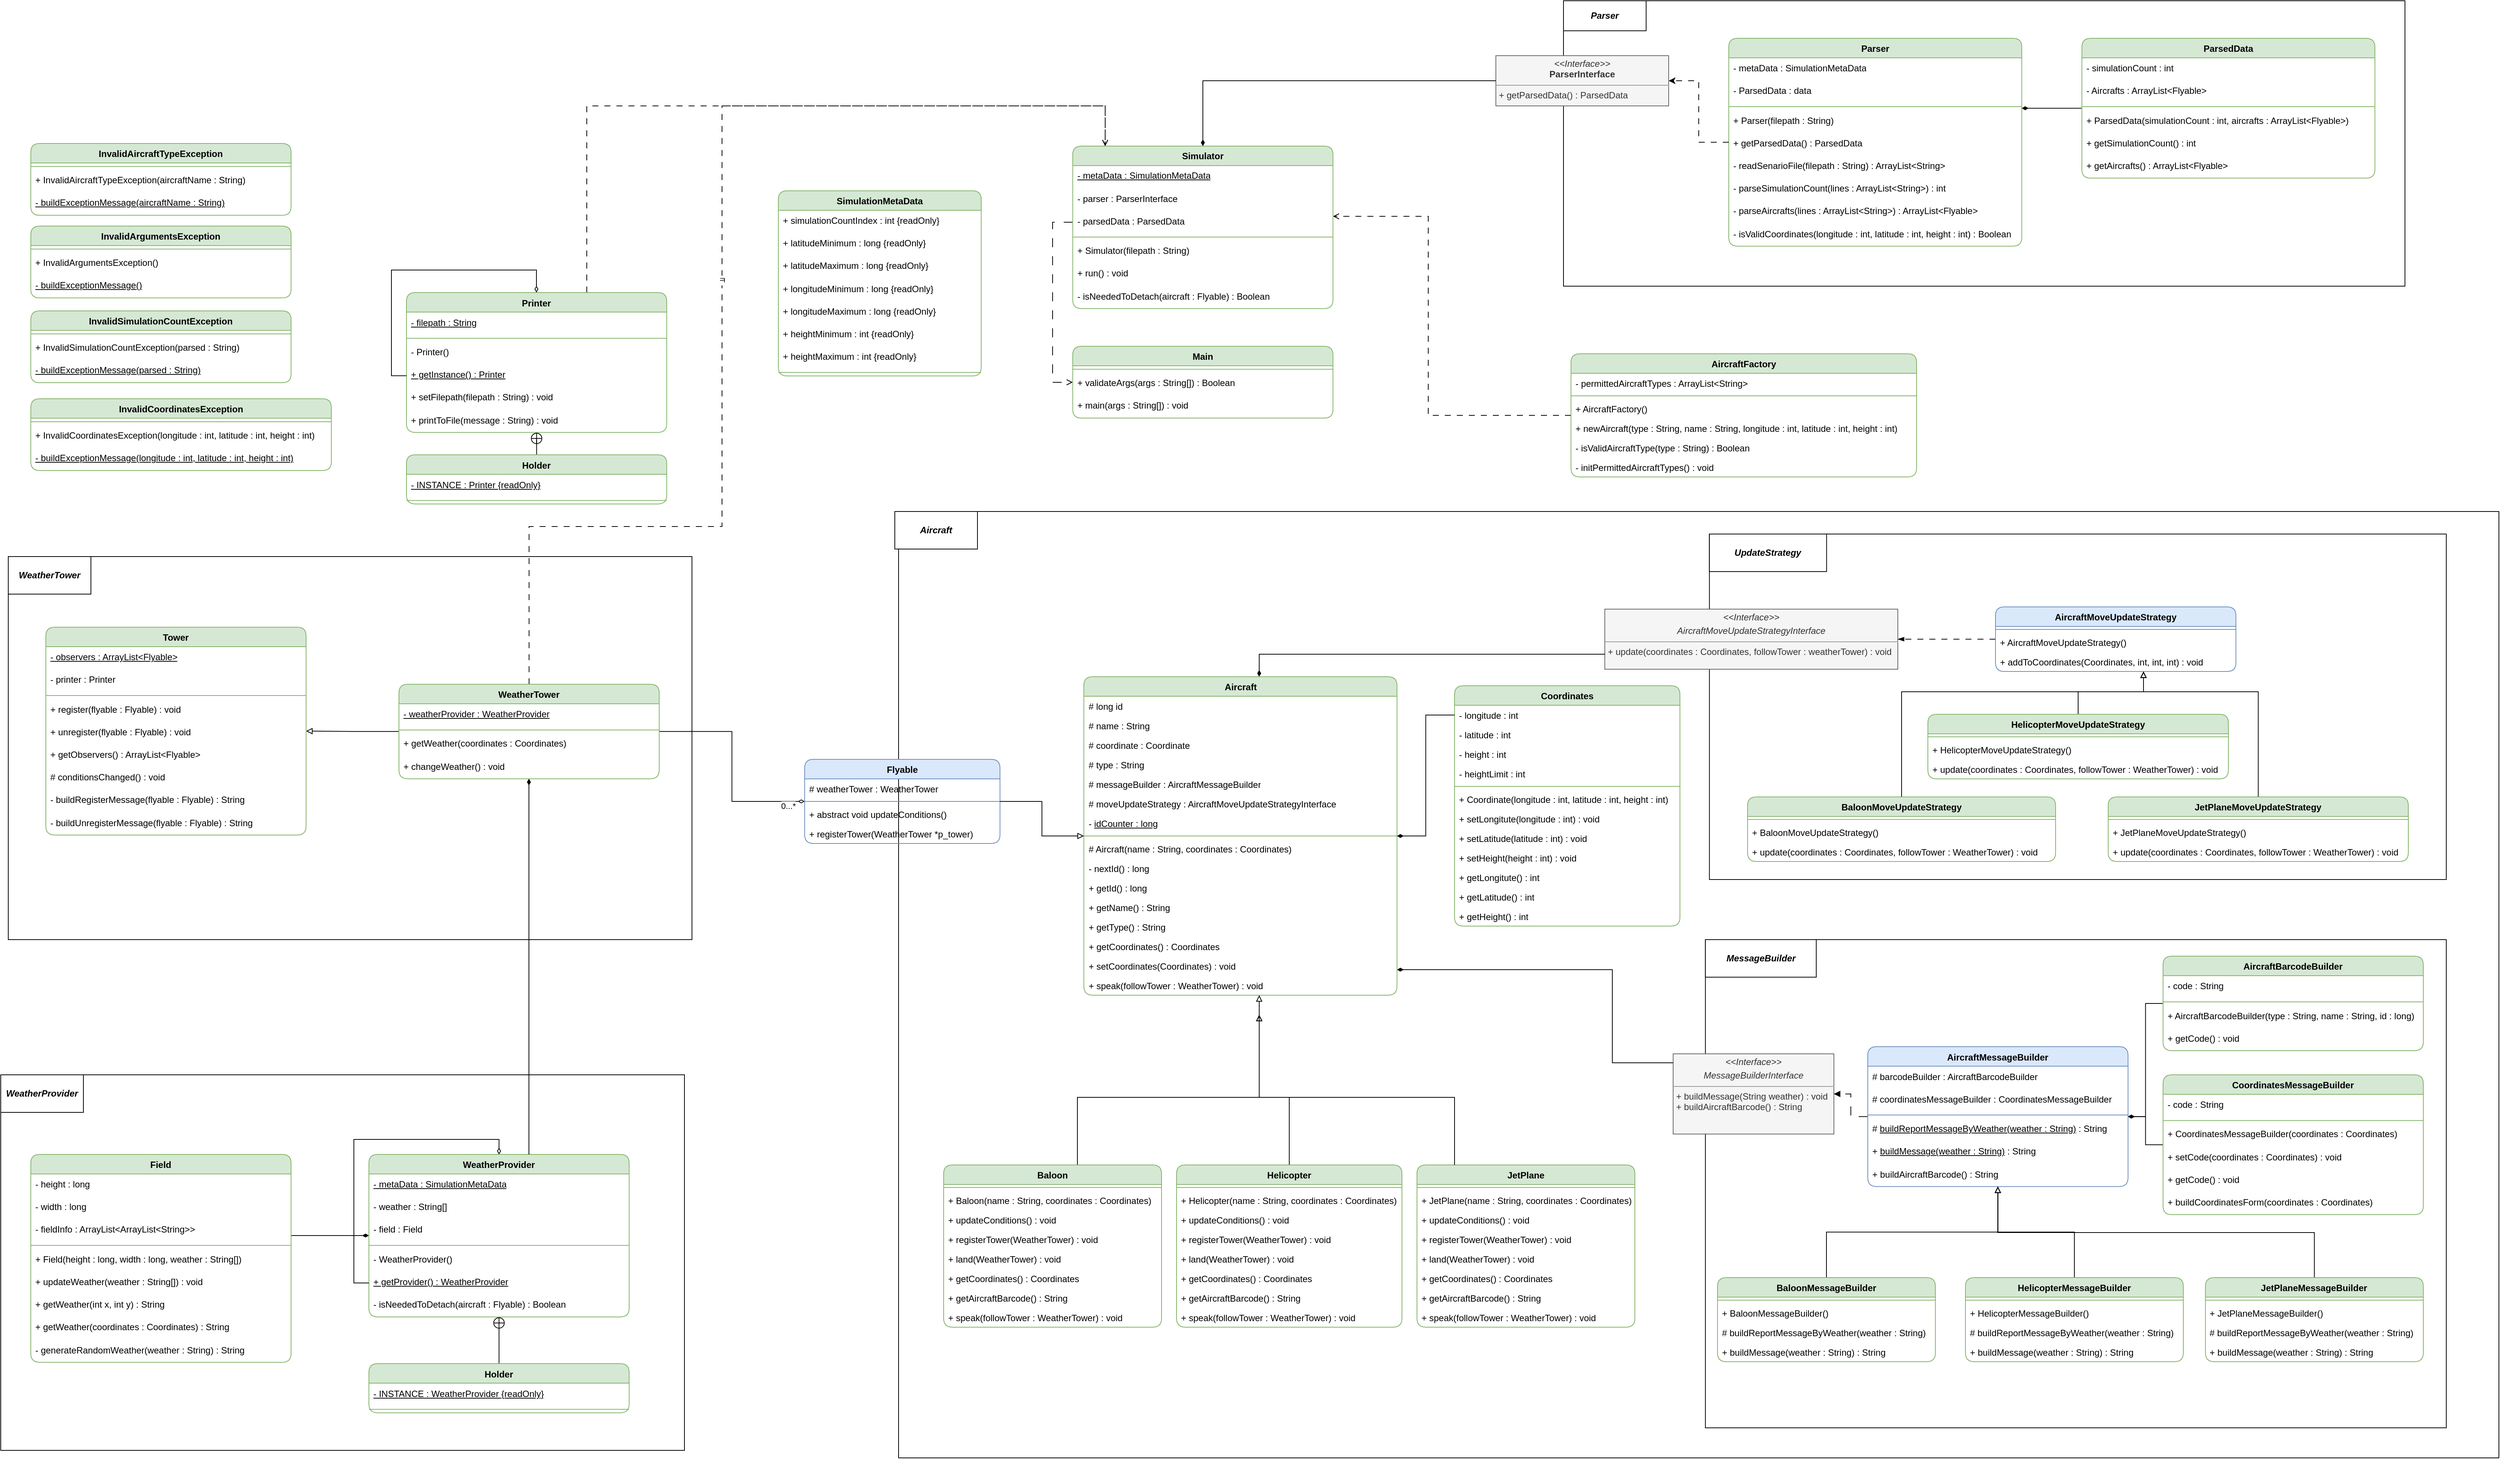 <mxfile version="21.6.1" type="device">
  <diagram name="Page-1" id="VG9tUt96xwmWf8ECsrrW">
    <mxGraphModel dx="3777" dy="1599" grid="1" gridSize="10" guides="1" tooltips="1" connect="1" arrows="1" fold="1" page="1" pageScale="1" pageWidth="850" pageHeight="1100" math="0" shadow="0">
      <root>
        <mxCell id="0" />
        <mxCell id="1" parent="0" />
        <mxCell id="zCXyR9ZO4YI8tIfsWMdl-311" style="edgeStyle=orthogonalEdgeStyle;rounded=0;orthogonalLoop=1;jettySize=auto;html=1;dashed=1;dashPattern=8 8;endArrow=open;endFill=0;" parent="1" source="zCXyR9ZO4YI8tIfsWMdl-170" target="zCXyR9ZO4YI8tIfsWMdl-262" edge="1">
          <mxGeometry relative="1" as="geometry">
            <Array as="points">
              <mxPoint x="1370" y="602" />
              <mxPoint x="1370" y="337" />
            </Array>
          </mxGeometry>
        </mxCell>
        <mxCell id="zCXyR9ZO4YI8tIfsWMdl-170" value="AircraftFactory" style="swimlane;fontStyle=1;align=center;verticalAlign=top;childLayout=stackLayout;horizontal=1;startSize=26;horizontalStack=0;resizeParent=1;resizeParentMax=0;resizeLast=0;collapsible=1;marginBottom=0;whiteSpace=wrap;html=1;rounded=1;fillColor=#d5e8d4;strokeColor=#82b366;movable=1;resizable=1;rotatable=1;deletable=1;editable=1;locked=0;connectable=1;" parent="1" vertex="1">
          <mxGeometry x="1560" y="520" width="460" height="164" as="geometry" />
        </mxCell>
        <mxCell id="zCXyR9ZO4YI8tIfsWMdl-174" value="- permittedAircraftTypes : ArrayList&amp;lt;String&amp;gt;" style="text;strokeColor=none;fillColor=none;align=left;verticalAlign=top;spacingLeft=4;spacingRight=4;overflow=hidden;rotatable=0;points=[[0,0.5],[1,0.5]];portConstraint=eastwest;whiteSpace=wrap;html=1;" parent="zCXyR9ZO4YI8tIfsWMdl-170" vertex="1">
          <mxGeometry y="26" width="460" height="26" as="geometry" />
        </mxCell>
        <mxCell id="zCXyR9ZO4YI8tIfsWMdl-175" value="" style="line;strokeWidth=1;fillColor=none;align=left;verticalAlign=middle;spacingTop=-1;spacingLeft=3;spacingRight=3;rotatable=0;labelPosition=right;points=[];portConstraint=eastwest;strokeColor=inherit;" parent="zCXyR9ZO4YI8tIfsWMdl-170" vertex="1">
          <mxGeometry y="52" width="460" height="8" as="geometry" />
        </mxCell>
        <mxCell id="zCXyR9ZO4YI8tIfsWMdl-181" value="+ AircraftFactory()" style="text;strokeColor=none;fillColor=none;align=left;verticalAlign=top;spacingLeft=4;spacingRight=4;overflow=hidden;rotatable=0;points=[[0,0.5],[1,0.5]];portConstraint=eastwest;whiteSpace=wrap;html=1;" parent="zCXyR9ZO4YI8tIfsWMdl-170" vertex="1">
          <mxGeometry y="60" width="460" height="26" as="geometry" />
        </mxCell>
        <mxCell id="zCXyR9ZO4YI8tIfsWMdl-208" value="+ newAircraft(type : String, name : String, longitude : int, latitude : int, height : int)" style="text;strokeColor=none;fillColor=none;align=left;verticalAlign=top;spacingLeft=4;spacingRight=4;overflow=hidden;rotatable=0;points=[[0,0.5],[1,0.5]];portConstraint=eastwest;whiteSpace=wrap;html=1;" parent="zCXyR9ZO4YI8tIfsWMdl-170" vertex="1">
          <mxGeometry y="86" width="460" height="26" as="geometry" />
        </mxCell>
        <mxCell id="zCXyR9ZO4YI8tIfsWMdl-182" value="- isValidAircraftType(type : String) : Boolean" style="text;strokeColor=none;fillColor=none;align=left;verticalAlign=top;spacingLeft=4;spacingRight=4;overflow=hidden;rotatable=0;points=[[0,0.5],[1,0.5]];portConstraint=eastwest;whiteSpace=wrap;html=1;" parent="zCXyR9ZO4YI8tIfsWMdl-170" vertex="1">
          <mxGeometry y="112" width="460" height="26" as="geometry" />
        </mxCell>
        <mxCell id="zCXyR9ZO4YI8tIfsWMdl-199" value="- initPermittedAircraftTypes() : void" style="text;strokeColor=none;fillColor=none;align=left;verticalAlign=top;spacingLeft=4;spacingRight=4;overflow=hidden;rotatable=0;points=[[0,0.5],[1,0.5]];portConstraint=eastwest;whiteSpace=wrap;html=1;" parent="zCXyR9ZO4YI8tIfsWMdl-170" vertex="1">
          <mxGeometry y="138" width="460" height="26" as="geometry" />
        </mxCell>
        <mxCell id="zCXyR9ZO4YI8tIfsWMdl-310" style="edgeStyle=orthogonalEdgeStyle;rounded=0;orthogonalLoop=1;jettySize=auto;html=1;dashed=1;dashPattern=12 12;endArrow=open;endFill=0;exitX=0;exitY=0.5;exitDx=0;exitDy=0;" parent="1" source="zCXyR9ZO4YI8tIfsWMdl-313" target="zCXyR9ZO4YI8tIfsWMdl-303" edge="1">
          <mxGeometry relative="1" as="geometry">
            <Array as="points">
              <mxPoint x="870" y="345" />
              <mxPoint x="870" y="558" />
            </Array>
          </mxGeometry>
        </mxCell>
        <mxCell id="zCXyR9ZO4YI8tIfsWMdl-262" value="Simulator" style="swimlane;fontStyle=1;align=center;verticalAlign=top;childLayout=stackLayout;horizontal=1;startSize=26;horizontalStack=0;resizeParent=1;resizeParentMax=0;resizeLast=0;collapsible=1;marginBottom=0;whiteSpace=wrap;html=1;rounded=1;fillColor=#d5e8d4;strokeColor=#82b366;movable=1;resizable=1;rotatable=1;deletable=1;editable=1;locked=0;connectable=1;" parent="1" vertex="1">
          <mxGeometry x="896.789" y="243.46" width="346.415" height="216.357" as="geometry" />
        </mxCell>
        <mxCell id="zCXyR9ZO4YI8tIfsWMdl-263" value="&lt;u&gt;- metaData : SimulationMetaData&lt;/u&gt;" style="text;strokeColor=none;fillColor=none;align=left;verticalAlign=top;spacingLeft=4;spacingRight=4;overflow=hidden;rotatable=0;points=[[0,0.5],[1,0.5]];portConstraint=eastwest;whiteSpace=wrap;html=1;" parent="zCXyR9ZO4YI8tIfsWMdl-262" vertex="1">
          <mxGeometry y="26" width="346.415" height="30.179" as="geometry" />
        </mxCell>
        <mxCell id="zCXyR9ZO4YI8tIfsWMdl-264" value="- parser : ParserInterface" style="text;strokeColor=none;fillColor=none;align=left;verticalAlign=top;spacingLeft=4;spacingRight=4;overflow=hidden;rotatable=0;points=[[0,0.5],[1,0.5]];portConstraint=eastwest;whiteSpace=wrap;html=1;" parent="zCXyR9ZO4YI8tIfsWMdl-262" vertex="1">
          <mxGeometry y="56.179" width="346.415" height="30.179" as="geometry" />
        </mxCell>
        <mxCell id="zCXyR9ZO4YI8tIfsWMdl-313" value="- parsedData : ParsedData" style="text;strokeColor=none;fillColor=none;align=left;verticalAlign=top;spacingLeft=4;spacingRight=4;overflow=hidden;rotatable=0;points=[[0,0.5],[1,0.5]];portConstraint=eastwest;whiteSpace=wrap;html=1;" parent="zCXyR9ZO4YI8tIfsWMdl-262" vertex="1">
          <mxGeometry y="86.357" width="346.415" height="30.179" as="geometry" />
        </mxCell>
        <mxCell id="zCXyR9ZO4YI8tIfsWMdl-265" value="" style="line;strokeWidth=1;fillColor=none;align=left;verticalAlign=middle;spacingTop=-1;spacingLeft=3;spacingRight=3;rotatable=0;labelPosition=right;points=[];portConstraint=eastwest;strokeColor=inherit;" parent="zCXyR9ZO4YI8tIfsWMdl-262" vertex="1">
          <mxGeometry y="116.536" width="346.415" height="9.286" as="geometry" />
        </mxCell>
        <mxCell id="zCXyR9ZO4YI8tIfsWMdl-266" value="+ Simulator(filepath : String)" style="text;strokeColor=none;fillColor=none;align=left;verticalAlign=top;spacingLeft=4;spacingRight=4;overflow=hidden;rotatable=0;points=[[0,0.5],[1,0.5]];portConstraint=eastwest;whiteSpace=wrap;html=1;" parent="zCXyR9ZO4YI8tIfsWMdl-262" vertex="1">
          <mxGeometry y="125.821" width="346.415" height="30.179" as="geometry" />
        </mxCell>
        <mxCell id="zCXyR9ZO4YI8tIfsWMdl-267" value="+ run() : void" style="text;strokeColor=none;fillColor=none;align=left;verticalAlign=top;spacingLeft=4;spacingRight=4;overflow=hidden;rotatable=0;points=[[0,0.5],[1,0.5]];portConstraint=eastwest;whiteSpace=wrap;html=1;" parent="zCXyR9ZO4YI8tIfsWMdl-262" vertex="1">
          <mxGeometry y="156" width="346.415" height="30.179" as="geometry" />
        </mxCell>
        <mxCell id="zCXyR9ZO4YI8tIfsWMdl-268" value="- isNeededToDetach(aircraft : Flyable) : Boolean" style="text;strokeColor=none;fillColor=none;align=left;verticalAlign=top;spacingLeft=4;spacingRight=4;overflow=hidden;rotatable=0;points=[[0,0.5],[1,0.5]];portConstraint=eastwest;whiteSpace=wrap;html=1;" parent="zCXyR9ZO4YI8tIfsWMdl-262" vertex="1">
          <mxGeometry y="186.179" width="346.415" height="30.179" as="geometry" />
        </mxCell>
        <mxCell id="zCXyR9ZO4YI8tIfsWMdl-297" value="" style="group" parent="1" vertex="1" connectable="0">
          <mxGeometry x="1460" y="50" width="1210" height="380" as="geometry" />
        </mxCell>
        <mxCell id="zCXyR9ZO4YI8tIfsWMdl-269" value="Parser" style="swimlane;fontStyle=1;align=center;verticalAlign=top;childLayout=stackLayout;horizontal=1;startSize=26;horizontalStack=0;resizeParent=1;resizeParentMax=0;resizeLast=0;collapsible=1;marginBottom=0;whiteSpace=wrap;html=1;rounded=1;fillColor=#d5e8d4;strokeColor=#82b366;movable=1;resizable=1;rotatable=1;deletable=1;editable=1;locked=0;connectable=1;" parent="zCXyR9ZO4YI8tIfsWMdl-297" vertex="1">
          <mxGeometry x="310" y="50" width="390" height="276.714" as="geometry" />
        </mxCell>
        <mxCell id="zCXyR9ZO4YI8tIfsWMdl-271" value="- metaData : SimulationMetaData" style="text;strokeColor=none;fillColor=none;align=left;verticalAlign=top;spacingLeft=4;spacingRight=4;overflow=hidden;rotatable=0;points=[[0,0.5],[1,0.5]];portConstraint=eastwest;whiteSpace=wrap;html=1;" parent="zCXyR9ZO4YI8tIfsWMdl-269" vertex="1">
          <mxGeometry y="26" width="390" height="30.179" as="geometry" />
        </mxCell>
        <mxCell id="zCXyR9ZO4YI8tIfsWMdl-276" value="- ParsedData : data" style="text;strokeColor=none;fillColor=none;align=left;verticalAlign=top;spacingLeft=4;spacingRight=4;overflow=hidden;rotatable=0;points=[[0,0.5],[1,0.5]];portConstraint=eastwest;whiteSpace=wrap;html=1;" parent="zCXyR9ZO4YI8tIfsWMdl-269" vertex="1">
          <mxGeometry y="56.179" width="390" height="30.179" as="geometry" />
        </mxCell>
        <mxCell id="zCXyR9ZO4YI8tIfsWMdl-272" value="" style="line;strokeWidth=1;fillColor=none;align=left;verticalAlign=middle;spacingTop=-1;spacingLeft=3;spacingRight=3;rotatable=0;labelPosition=right;points=[];portConstraint=eastwest;strokeColor=inherit;" parent="zCXyR9ZO4YI8tIfsWMdl-269" vertex="1">
          <mxGeometry y="86.357" width="390" height="9.286" as="geometry" />
        </mxCell>
        <mxCell id="zCXyR9ZO4YI8tIfsWMdl-273" value="+ Parser(filepath : String)" style="text;strokeColor=none;fillColor=none;align=left;verticalAlign=top;spacingLeft=4;spacingRight=4;overflow=hidden;rotatable=0;points=[[0,0.5],[1,0.5]];portConstraint=eastwest;whiteSpace=wrap;html=1;" parent="zCXyR9ZO4YI8tIfsWMdl-269" vertex="1">
          <mxGeometry y="95.643" width="390" height="30.179" as="geometry" />
        </mxCell>
        <mxCell id="zCXyR9ZO4YI8tIfsWMdl-274" value="+ getParsedData() : ParsedData" style="text;strokeColor=none;fillColor=none;align=left;verticalAlign=top;spacingLeft=4;spacingRight=4;overflow=hidden;rotatable=0;points=[[0,0.5],[1,0.5]];portConstraint=eastwest;whiteSpace=wrap;html=1;" parent="zCXyR9ZO4YI8tIfsWMdl-269" vertex="1">
          <mxGeometry y="125.821" width="390" height="30.179" as="geometry" />
        </mxCell>
        <mxCell id="zCXyR9ZO4YI8tIfsWMdl-275" value="- readSenarioFile(filepath : String) : ArrayList&amp;lt;String&amp;gt;" style="text;strokeColor=none;fillColor=none;align=left;verticalAlign=top;spacingLeft=4;spacingRight=4;overflow=hidden;rotatable=0;points=[[0,0.5],[1,0.5]];portConstraint=eastwest;whiteSpace=wrap;html=1;" parent="zCXyR9ZO4YI8tIfsWMdl-269" vertex="1">
          <mxGeometry y="156" width="390" height="30.179" as="geometry" />
        </mxCell>
        <mxCell id="zCXyR9ZO4YI8tIfsWMdl-277" value="- parseSimulationCount(lines : ArrayList&amp;lt;String&amp;gt;) : int" style="text;strokeColor=none;fillColor=none;align=left;verticalAlign=top;spacingLeft=4;spacingRight=4;overflow=hidden;rotatable=0;points=[[0,0.5],[1,0.5]];portConstraint=eastwest;whiteSpace=wrap;html=1;" parent="zCXyR9ZO4YI8tIfsWMdl-269" vertex="1">
          <mxGeometry y="186.179" width="390" height="30.179" as="geometry" />
        </mxCell>
        <mxCell id="zCXyR9ZO4YI8tIfsWMdl-278" value="- parseAircrafts(lines : ArrayList&amp;lt;String&amp;gt;) : ArrayList&amp;lt;Flyable&amp;gt;" style="text;strokeColor=none;fillColor=none;align=left;verticalAlign=top;spacingLeft=4;spacingRight=4;overflow=hidden;rotatable=0;points=[[0,0.5],[1,0.5]];portConstraint=eastwest;whiteSpace=wrap;html=1;" parent="zCXyR9ZO4YI8tIfsWMdl-269" vertex="1">
          <mxGeometry y="216.357" width="390" height="30.179" as="geometry" />
        </mxCell>
        <mxCell id="zCXyR9ZO4YI8tIfsWMdl-279" value="- isValidCoordinates(longitude : int, latitude : int, height : int) : Boolean" style="text;strokeColor=none;fillColor=none;align=left;verticalAlign=top;spacingLeft=4;spacingRight=4;overflow=hidden;rotatable=0;points=[[0,0.5],[1,0.5]];portConstraint=eastwest;whiteSpace=wrap;html=1;" parent="zCXyR9ZO4YI8tIfsWMdl-269" vertex="1">
          <mxGeometry y="246.536" width="390" height="30.179" as="geometry" />
        </mxCell>
        <mxCell id="zCXyR9ZO4YI8tIfsWMdl-280" value="Parser" style="shape=umlFrame;whiteSpace=wrap;html=1;pointerEvents=0;" parent="zCXyR9ZO4YI8tIfsWMdl-297" vertex="1">
          <mxGeometry x="90" width="1120" height="380" as="geometry" />
        </mxCell>
        <mxCell id="zCXyR9ZO4YI8tIfsWMdl-281" value="&lt;b&gt;&lt;i&gt;Parser&lt;/i&gt;&lt;/b&gt;" style="html=1;whiteSpace=wrap;" parent="zCXyR9ZO4YI8tIfsWMdl-297" vertex="1">
          <mxGeometry x="90" width="110" height="40" as="geometry" />
        </mxCell>
        <mxCell id="zCXyR9ZO4YI8tIfsWMdl-294" style="edgeStyle=orthogonalEdgeStyle;rounded=0;orthogonalLoop=1;jettySize=auto;html=1;endArrow=diamondThin;endFill=1;" parent="zCXyR9ZO4YI8tIfsWMdl-297" source="zCXyR9ZO4YI8tIfsWMdl-282" target="zCXyR9ZO4YI8tIfsWMdl-269" edge="1">
          <mxGeometry relative="1" as="geometry">
            <Array as="points">
              <mxPoint x="690" y="143" />
              <mxPoint x="690" y="143" />
            </Array>
          </mxGeometry>
        </mxCell>
        <mxCell id="zCXyR9ZO4YI8tIfsWMdl-282" value="ParsedData" style="swimlane;fontStyle=1;align=center;verticalAlign=top;childLayout=stackLayout;horizontal=1;startSize=26;horizontalStack=0;resizeParent=1;resizeParentMax=0;resizeLast=0;collapsible=1;marginBottom=0;whiteSpace=wrap;html=1;rounded=1;fillColor=#d5e8d4;strokeColor=#82b366;movable=1;resizable=1;rotatable=1;deletable=1;editable=1;locked=0;connectable=1;" parent="zCXyR9ZO4YI8tIfsWMdl-297" vertex="1">
          <mxGeometry x="780" y="50" width="390" height="186.179" as="geometry" />
        </mxCell>
        <mxCell id="zCXyR9ZO4YI8tIfsWMdl-283" value="- simulationCount : int" style="text;strokeColor=none;fillColor=none;align=left;verticalAlign=top;spacingLeft=4;spacingRight=4;overflow=hidden;rotatable=0;points=[[0,0.5],[1,0.5]];portConstraint=eastwest;whiteSpace=wrap;html=1;" parent="zCXyR9ZO4YI8tIfsWMdl-282" vertex="1">
          <mxGeometry y="26" width="390" height="30.179" as="geometry" />
        </mxCell>
        <mxCell id="zCXyR9ZO4YI8tIfsWMdl-284" value="- Aircrafts : ArrayList&amp;lt;Flyable&amp;gt;" style="text;strokeColor=none;fillColor=none;align=left;verticalAlign=top;spacingLeft=4;spacingRight=4;overflow=hidden;rotatable=0;points=[[0,0.5],[1,0.5]];portConstraint=eastwest;whiteSpace=wrap;html=1;" parent="zCXyR9ZO4YI8tIfsWMdl-282" vertex="1">
          <mxGeometry y="56.179" width="390" height="30.179" as="geometry" />
        </mxCell>
        <mxCell id="zCXyR9ZO4YI8tIfsWMdl-285" value="" style="line;strokeWidth=1;fillColor=none;align=left;verticalAlign=middle;spacingTop=-1;spacingLeft=3;spacingRight=3;rotatable=0;labelPosition=right;points=[];portConstraint=eastwest;strokeColor=inherit;" parent="zCXyR9ZO4YI8tIfsWMdl-282" vertex="1">
          <mxGeometry y="86.357" width="390" height="9.286" as="geometry" />
        </mxCell>
        <mxCell id="zCXyR9ZO4YI8tIfsWMdl-291" value="+ ParsedData(simulationCount : int, aircrafts : ArrayList&amp;lt;Flyable&amp;gt;)" style="text;strokeColor=none;fillColor=none;align=left;verticalAlign=top;spacingLeft=4;spacingRight=4;overflow=hidden;rotatable=0;points=[[0,0.5],[1,0.5]];portConstraint=eastwest;whiteSpace=wrap;html=1;" parent="zCXyR9ZO4YI8tIfsWMdl-282" vertex="1">
          <mxGeometry y="95.643" width="390" height="30.179" as="geometry" />
        </mxCell>
        <mxCell id="zCXyR9ZO4YI8tIfsWMdl-292" value="+ getSimulationCount() : int" style="text;strokeColor=none;fillColor=none;align=left;verticalAlign=top;spacingLeft=4;spacingRight=4;overflow=hidden;rotatable=0;points=[[0,0.5],[1,0.5]];portConstraint=eastwest;whiteSpace=wrap;html=1;" parent="zCXyR9ZO4YI8tIfsWMdl-282" vertex="1">
          <mxGeometry y="125.821" width="390" height="30.179" as="geometry" />
        </mxCell>
        <mxCell id="zCXyR9ZO4YI8tIfsWMdl-293" value="+ getAircrafts() : ArrayList&amp;lt;Flyable&amp;gt;" style="text;strokeColor=none;fillColor=none;align=left;verticalAlign=top;spacingLeft=4;spacingRight=4;overflow=hidden;rotatable=0;points=[[0,0.5],[1,0.5]];portConstraint=eastwest;whiteSpace=wrap;html=1;" parent="zCXyR9ZO4YI8tIfsWMdl-282" vertex="1">
          <mxGeometry y="156" width="390" height="30.179" as="geometry" />
        </mxCell>
        <mxCell id="zCXyR9ZO4YI8tIfsWMdl-295" value="&lt;p style=&quot;margin:0px;margin-top:4px;text-align:center;&quot;&gt;&lt;i&gt;&amp;lt;&amp;lt;Interface&amp;gt;&amp;gt;&lt;/i&gt;&lt;br&gt;&lt;b&gt;ParserInterface&lt;/b&gt;&lt;/p&gt;&lt;hr size=&quot;1&quot;&gt;&lt;p style=&quot;margin:0px;margin-left:4px;&quot;&gt;+ getParsedData() : ParsedData&lt;/p&gt;" style="verticalAlign=top;align=left;overflow=fill;fontSize=12;fontFamily=Helvetica;html=1;whiteSpace=wrap;rounded=0;fillColor=#f5f5f5;strokeColor=#666666;fontColor=#333333;movable=1;resizable=1;rotatable=1;deletable=1;editable=1;locked=0;connectable=1;" parent="zCXyR9ZO4YI8tIfsWMdl-297" vertex="1">
          <mxGeometry y="73.09" width="230" height="66.91" as="geometry" />
        </mxCell>
        <mxCell id="zCXyR9ZO4YI8tIfsWMdl-296" style="edgeStyle=orthogonalEdgeStyle;rounded=0;orthogonalLoop=1;jettySize=auto;html=1;entryX=1;entryY=0.5;entryDx=0;entryDy=0;dashed=1;dashPattern=8 8;" parent="zCXyR9ZO4YI8tIfsWMdl-297" source="zCXyR9ZO4YI8tIfsWMdl-269" target="zCXyR9ZO4YI8tIfsWMdl-295" edge="1">
          <mxGeometry relative="1" as="geometry" />
        </mxCell>
        <mxCell id="zCXyR9ZO4YI8tIfsWMdl-298" style="edgeStyle=orthogonalEdgeStyle;rounded=0;orthogonalLoop=1;jettySize=auto;html=1;endArrow=diamondThin;endFill=1;" parent="1" source="zCXyR9ZO4YI8tIfsWMdl-295" target="zCXyR9ZO4YI8tIfsWMdl-262" edge="1">
          <mxGeometry relative="1" as="geometry" />
        </mxCell>
        <mxCell id="zCXyR9ZO4YI8tIfsWMdl-301" value="frame" style="shape=umlFrame;whiteSpace=wrap;html=1;pointerEvents=0;" parent="1" vertex="1">
          <mxGeometry x="-520" y="790" width="910" height="510" as="geometry" />
        </mxCell>
        <mxCell id="zCXyR9ZO4YI8tIfsWMdl-302" value="&lt;b&gt;&lt;i&gt;WeatherTower&lt;/i&gt;&lt;/b&gt;" style="html=1;whiteSpace=wrap;" parent="1" vertex="1">
          <mxGeometry x="-520" y="790" width="110" height="50" as="geometry" />
        </mxCell>
        <mxCell id="zCXyR9ZO4YI8tIfsWMdl-303" value="Main" style="swimlane;fontStyle=1;align=center;verticalAlign=top;childLayout=stackLayout;horizontal=1;startSize=26;horizontalStack=0;resizeParent=1;resizeParentMax=0;resizeLast=0;collapsible=1;marginBottom=0;whiteSpace=wrap;html=1;rounded=1;fillColor=#d5e8d4;strokeColor=#82b366;movable=1;resizable=1;rotatable=1;deletable=1;editable=1;locked=0;connectable=1;" parent="1" vertex="1">
          <mxGeometry x="896.789" y="510" width="346.415" height="95.643" as="geometry" />
        </mxCell>
        <mxCell id="zCXyR9ZO4YI8tIfsWMdl-306" value="" style="line;strokeWidth=1;fillColor=none;align=left;verticalAlign=middle;spacingTop=-1;spacingLeft=3;spacingRight=3;rotatable=0;labelPosition=right;points=[];portConstraint=eastwest;strokeColor=inherit;" parent="zCXyR9ZO4YI8tIfsWMdl-303" vertex="1">
          <mxGeometry y="26" width="346.415" height="9.286" as="geometry" />
        </mxCell>
        <mxCell id="zCXyR9ZO4YI8tIfsWMdl-307" value="+ validateArgs(args : String[]) : Boolean" style="text;strokeColor=none;fillColor=none;align=left;verticalAlign=top;spacingLeft=4;spacingRight=4;overflow=hidden;rotatable=0;points=[[0,0.5],[1,0.5]];portConstraint=eastwest;whiteSpace=wrap;html=1;" parent="zCXyR9ZO4YI8tIfsWMdl-303" vertex="1">
          <mxGeometry y="35.286" width="346.415" height="30.179" as="geometry" />
        </mxCell>
        <mxCell id="zCXyR9ZO4YI8tIfsWMdl-309" value="+ main(args : String[]) : void" style="text;strokeColor=none;fillColor=none;align=left;verticalAlign=top;spacingLeft=4;spacingRight=4;overflow=hidden;rotatable=0;points=[[0,0.5],[1,0.5]];portConstraint=eastwest;whiteSpace=wrap;html=1;" parent="zCXyR9ZO4YI8tIfsWMdl-303" vertex="1">
          <mxGeometry y="65.464" width="346.415" height="30.179" as="geometry" />
        </mxCell>
        <mxCell id="zCXyR9ZO4YI8tIfsWMdl-354" value="" style="group;movable=1;resizable=1;rotatable=1;deletable=1;editable=1;locked=0;connectable=1;" parent="1" vertex="1" connectable="0">
          <mxGeometry x="-530" y="1480" width="910" height="500" as="geometry" />
        </mxCell>
        <mxCell id="zCXyR9ZO4YI8tIfsWMdl-299" value="frame" style="shape=umlFrame;whiteSpace=wrap;html=1;pointerEvents=0;movable=1;resizable=1;rotatable=1;deletable=1;editable=1;locked=0;connectable=1;" parent="zCXyR9ZO4YI8tIfsWMdl-354" vertex="1">
          <mxGeometry width="910" height="500" as="geometry" />
        </mxCell>
        <mxCell id="zCXyR9ZO4YI8tIfsWMdl-300" value="&lt;b&gt;&lt;i&gt;WeatherProvider&lt;/i&gt;&lt;/b&gt;" style="html=1;whiteSpace=wrap;movable=0;resizable=0;rotatable=0;deletable=0;editable=0;locked=1;connectable=0;" parent="zCXyR9ZO4YI8tIfsWMdl-354" vertex="1">
          <mxGeometry width="110" height="50" as="geometry" />
        </mxCell>
        <mxCell id="zCXyR9ZO4YI8tIfsWMdl-314" value="WeatherProvider" style="swimlane;fontStyle=1;align=center;verticalAlign=top;childLayout=stackLayout;horizontal=1;startSize=26;horizontalStack=0;resizeParent=1;resizeParentMax=0;resizeLast=0;collapsible=1;marginBottom=0;whiteSpace=wrap;html=1;rounded=1;fillColor=#d5e8d4;strokeColor=#82b366;movable=1;resizable=1;rotatable=1;deletable=1;editable=1;locked=0;connectable=1;" parent="zCXyR9ZO4YI8tIfsWMdl-354" vertex="1">
          <mxGeometry x="489.999" y="106" width="346.42" height="216.357" as="geometry" />
        </mxCell>
        <mxCell id="zCXyR9ZO4YI8tIfsWMdl-317" value="&lt;u&gt;- metaData : SimulationMetaData&lt;/u&gt;" style="text;strokeColor=none;fillColor=none;align=left;verticalAlign=top;spacingLeft=4;spacingRight=4;overflow=hidden;rotatable=1;points=[[0,0.5],[1,0.5]];portConstraint=eastwest;whiteSpace=wrap;html=1;movable=1;resizable=1;deletable=1;editable=1;locked=0;connectable=1;" parent="zCXyR9ZO4YI8tIfsWMdl-314" vertex="1">
          <mxGeometry y="26" width="346.42" height="30.179" as="geometry" />
        </mxCell>
        <mxCell id="zCXyR9ZO4YI8tIfsWMdl-322" value="- weather : String[]" style="text;strokeColor=none;fillColor=none;align=left;verticalAlign=top;spacingLeft=4;spacingRight=4;overflow=hidden;rotatable=1;points=[[0,0.5],[1,0.5]];portConstraint=eastwest;whiteSpace=wrap;html=1;movable=1;resizable=1;deletable=1;editable=1;locked=0;connectable=1;" parent="zCXyR9ZO4YI8tIfsWMdl-314" vertex="1">
          <mxGeometry y="56.179" width="346.42" height="30.179" as="geometry" />
        </mxCell>
        <mxCell id="zCXyR9ZO4YI8tIfsWMdl-323" value="- field : Field" style="text;strokeColor=none;fillColor=none;align=left;verticalAlign=top;spacingLeft=4;spacingRight=4;overflow=hidden;rotatable=1;points=[[0,0.5],[1,0.5]];portConstraint=eastwest;whiteSpace=wrap;html=1;movable=1;resizable=1;deletable=1;editable=1;locked=0;connectable=1;" parent="zCXyR9ZO4YI8tIfsWMdl-314" vertex="1">
          <mxGeometry y="86.357" width="346.42" height="30.179" as="geometry" />
        </mxCell>
        <mxCell id="zCXyR9ZO4YI8tIfsWMdl-318" value="" style="line;strokeWidth=1;fillColor=none;align=left;verticalAlign=middle;spacingTop=-1;spacingLeft=3;spacingRight=3;rotatable=1;labelPosition=right;points=[];portConstraint=eastwest;strokeColor=inherit;movable=1;resizable=1;deletable=1;editable=1;locked=0;connectable=1;" parent="zCXyR9ZO4YI8tIfsWMdl-314" vertex="1">
          <mxGeometry y="116.536" width="346.42" height="9.286" as="geometry" />
        </mxCell>
        <mxCell id="zCXyR9ZO4YI8tIfsWMdl-319" value="- WeatherProvider()" style="text;strokeColor=none;fillColor=none;align=left;verticalAlign=top;spacingLeft=4;spacingRight=4;overflow=hidden;rotatable=1;points=[[0,0.5],[1,0.5]];portConstraint=eastwest;whiteSpace=wrap;html=1;movable=1;resizable=1;deletable=1;editable=1;locked=0;connectable=1;" parent="zCXyR9ZO4YI8tIfsWMdl-314" vertex="1">
          <mxGeometry y="125.821" width="346.42" height="30.179" as="geometry" />
        </mxCell>
        <mxCell id="zCXyR9ZO4YI8tIfsWMdl-332" style="edgeStyle=orthogonalEdgeStyle;rounded=0;orthogonalLoop=1;jettySize=auto;html=1;entryX=0.5;entryY=0;entryDx=0;entryDy=0;endArrow=diamondThin;endFill=0;movable=1;resizable=1;rotatable=1;deletable=1;editable=1;locked=0;connectable=1;" parent="zCXyR9ZO4YI8tIfsWMdl-314" source="zCXyR9ZO4YI8tIfsWMdl-325" target="zCXyR9ZO4YI8tIfsWMdl-314" edge="1">
          <mxGeometry relative="1" as="geometry">
            <Array as="points">
              <mxPoint x="-20" y="171" />
              <mxPoint x="-20" y="-20" />
              <mxPoint x="173" y="-20" />
            </Array>
          </mxGeometry>
        </mxCell>
        <mxCell id="zCXyR9ZO4YI8tIfsWMdl-325" value="&lt;u&gt;+ getProvider() : WeatherProvider&lt;/u&gt;" style="text;strokeColor=none;fillColor=none;align=left;verticalAlign=top;spacingLeft=4;spacingRight=4;overflow=hidden;rotatable=1;points=[[0,0.5],[1,0.5]];portConstraint=eastwest;whiteSpace=wrap;html=1;movable=1;resizable=1;deletable=1;editable=1;locked=0;connectable=1;" parent="zCXyR9ZO4YI8tIfsWMdl-314" vertex="1">
          <mxGeometry y="156" width="346.42" height="30.179" as="geometry" />
        </mxCell>
        <mxCell id="zCXyR9ZO4YI8tIfsWMdl-321" value="- isNeededToDetach(aircraft : Flyable) : Boolean" style="text;strokeColor=none;fillColor=none;align=left;verticalAlign=top;spacingLeft=4;spacingRight=4;overflow=hidden;rotatable=1;points=[[0,0.5],[1,0.5]];portConstraint=eastwest;whiteSpace=wrap;html=1;movable=1;resizable=1;deletable=1;editable=1;locked=0;connectable=1;" parent="zCXyR9ZO4YI8tIfsWMdl-314" vertex="1">
          <mxGeometry y="186.179" width="346.42" height="30.179" as="geometry" />
        </mxCell>
        <mxCell id="zCXyR9ZO4YI8tIfsWMdl-331" style="edgeStyle=orthogonalEdgeStyle;rounded=0;orthogonalLoop=1;jettySize=auto;html=1;endArrow=circlePlus;endFill=0;movable=1;resizable=1;rotatable=1;deletable=1;editable=1;locked=0;connectable=1;" parent="zCXyR9ZO4YI8tIfsWMdl-354" source="zCXyR9ZO4YI8tIfsWMdl-327" target="zCXyR9ZO4YI8tIfsWMdl-314" edge="1">
          <mxGeometry relative="1" as="geometry" />
        </mxCell>
        <mxCell id="zCXyR9ZO4YI8tIfsWMdl-327" value="Holder" style="swimlane;fontStyle=1;align=center;verticalAlign=top;childLayout=stackLayout;horizontal=1;startSize=26;horizontalStack=0;resizeParent=1;resizeParentMax=0;resizeLast=0;collapsible=1;marginBottom=0;whiteSpace=wrap;html=1;rounded=1;fillColor=#d5e8d4;strokeColor=#82b366;movable=1;resizable=1;rotatable=1;deletable=1;editable=1;locked=0;connectable=1;" parent="zCXyR9ZO4YI8tIfsWMdl-354" vertex="1">
          <mxGeometry x="489.999" y="384.54" width="346.415" height="65.464" as="geometry" />
        </mxCell>
        <mxCell id="zCXyR9ZO4YI8tIfsWMdl-329" value="&lt;u&gt;- INSTANCE : WeatherProvider {readOnly}&lt;/u&gt;" style="text;strokeColor=none;fillColor=none;align=left;verticalAlign=top;spacingLeft=4;spacingRight=4;overflow=hidden;rotatable=1;points=[[0,0.5],[1,0.5]];portConstraint=eastwest;whiteSpace=wrap;html=1;movable=1;resizable=1;deletable=1;editable=1;locked=0;connectable=1;" parent="zCXyR9ZO4YI8tIfsWMdl-327" vertex="1">
          <mxGeometry y="26" width="346.415" height="30.179" as="geometry" />
        </mxCell>
        <mxCell id="zCXyR9ZO4YI8tIfsWMdl-328" value="" style="line;strokeWidth=1;fillColor=none;align=left;verticalAlign=middle;spacingTop=-1;spacingLeft=3;spacingRight=3;rotatable=1;labelPosition=right;points=[];portConstraint=eastwest;strokeColor=inherit;movable=1;resizable=1;deletable=1;editable=1;locked=0;connectable=1;" parent="zCXyR9ZO4YI8tIfsWMdl-327" vertex="1">
          <mxGeometry y="56.179" width="346.415" height="9.286" as="geometry" />
        </mxCell>
        <mxCell id="zCXyR9ZO4YI8tIfsWMdl-352" style="edgeStyle=orthogonalEdgeStyle;rounded=0;orthogonalLoop=1;jettySize=auto;html=1;endArrow=diamondThin;endFill=1;movable=1;resizable=1;rotatable=1;deletable=1;editable=1;locked=0;connectable=1;" parent="zCXyR9ZO4YI8tIfsWMdl-354" source="zCXyR9ZO4YI8tIfsWMdl-342" target="zCXyR9ZO4YI8tIfsWMdl-314" edge="1">
          <mxGeometry relative="1" as="geometry">
            <Array as="points">
              <mxPoint x="420" y="214" />
              <mxPoint x="420" y="214" />
            </Array>
          </mxGeometry>
        </mxCell>
        <mxCell id="zCXyR9ZO4YI8tIfsWMdl-342" value="Field" style="swimlane;fontStyle=1;align=center;verticalAlign=top;childLayout=stackLayout;horizontal=1;startSize=26;horizontalStack=0;resizeParent=1;resizeParentMax=0;resizeLast=0;collapsible=1;marginBottom=0;whiteSpace=wrap;html=1;rounded=1;fillColor=#d5e8d4;strokeColor=#82b366;movable=1;resizable=1;rotatable=1;deletable=1;editable=1;locked=0;connectable=1;" parent="zCXyR9ZO4YI8tIfsWMdl-354" vertex="1">
          <mxGeometry x="39.999" y="106" width="346.415" height="276.714" as="geometry" />
        </mxCell>
        <mxCell id="zCXyR9ZO4YI8tIfsWMdl-343" value="- height : long" style="text;strokeColor=none;fillColor=none;align=left;verticalAlign=top;spacingLeft=4;spacingRight=4;overflow=hidden;rotatable=1;points=[[0,0.5],[1,0.5]];portConstraint=eastwest;whiteSpace=wrap;html=1;movable=1;resizable=1;deletable=1;editable=1;locked=0;connectable=1;" parent="zCXyR9ZO4YI8tIfsWMdl-342" vertex="1">
          <mxGeometry y="26" width="346.415" height="30.179" as="geometry" />
        </mxCell>
        <mxCell id="zCXyR9ZO4YI8tIfsWMdl-344" value="- width : long" style="text;strokeColor=none;fillColor=none;align=left;verticalAlign=top;spacingLeft=4;spacingRight=4;overflow=hidden;rotatable=1;points=[[0,0.5],[1,0.5]];portConstraint=eastwest;whiteSpace=wrap;html=1;movable=1;resizable=1;deletable=1;editable=1;locked=0;connectable=1;" parent="zCXyR9ZO4YI8tIfsWMdl-342" vertex="1">
          <mxGeometry y="56.179" width="346.415" height="30.179" as="geometry" />
        </mxCell>
        <mxCell id="zCXyR9ZO4YI8tIfsWMdl-345" value="- fieldInfo : ArrayList&amp;lt;ArrayList&amp;lt;String&amp;gt;&amp;gt;" style="text;strokeColor=none;fillColor=none;align=left;verticalAlign=top;spacingLeft=4;spacingRight=4;overflow=hidden;rotatable=1;points=[[0,0.5],[1,0.5]];portConstraint=eastwest;whiteSpace=wrap;html=1;movable=1;resizable=1;deletable=1;editable=1;locked=0;connectable=1;" parent="zCXyR9ZO4YI8tIfsWMdl-342" vertex="1">
          <mxGeometry y="86.357" width="346.415" height="30.179" as="geometry" />
        </mxCell>
        <mxCell id="zCXyR9ZO4YI8tIfsWMdl-346" value="" style="line;strokeWidth=1;fillColor=none;align=left;verticalAlign=middle;spacingTop=-1;spacingLeft=3;spacingRight=3;rotatable=1;labelPosition=right;points=[];portConstraint=eastwest;strokeColor=inherit;movable=1;resizable=1;deletable=1;editable=1;locked=0;connectable=1;" parent="zCXyR9ZO4YI8tIfsWMdl-342" vertex="1">
          <mxGeometry y="116.536" width="346.415" height="9.286" as="geometry" />
        </mxCell>
        <mxCell id="zCXyR9ZO4YI8tIfsWMdl-347" value="+ Field(height : long, width : long, weather : String[])" style="text;strokeColor=none;fillColor=none;align=left;verticalAlign=top;spacingLeft=4;spacingRight=4;overflow=hidden;rotatable=1;points=[[0,0.5],[1,0.5]];portConstraint=eastwest;whiteSpace=wrap;html=1;movable=1;resizable=1;deletable=1;editable=1;locked=0;connectable=1;" parent="zCXyR9ZO4YI8tIfsWMdl-342" vertex="1">
          <mxGeometry y="125.821" width="346.415" height="30.179" as="geometry" />
        </mxCell>
        <mxCell id="zCXyR9ZO4YI8tIfsWMdl-348" value="+ updateWeather(weather : String[]) : void" style="text;strokeColor=none;fillColor=none;align=left;verticalAlign=top;spacingLeft=4;spacingRight=4;overflow=hidden;rotatable=1;points=[[0,0.5],[1,0.5]];portConstraint=eastwest;whiteSpace=wrap;html=1;movable=1;resizable=1;deletable=1;editable=1;locked=0;connectable=1;" parent="zCXyR9ZO4YI8tIfsWMdl-342" vertex="1">
          <mxGeometry y="156" width="346.415" height="30.179" as="geometry" />
        </mxCell>
        <mxCell id="zCXyR9ZO4YI8tIfsWMdl-350" value="+ getWeather(int x, int y) : String" style="text;strokeColor=none;fillColor=none;align=left;verticalAlign=top;spacingLeft=4;spacingRight=4;overflow=hidden;rotatable=1;points=[[0,0.5],[1,0.5]];portConstraint=eastwest;whiteSpace=wrap;html=1;movable=1;resizable=1;deletable=1;editable=1;locked=0;connectable=1;" parent="zCXyR9ZO4YI8tIfsWMdl-342" vertex="1">
          <mxGeometry y="186.179" width="346.415" height="30.179" as="geometry" />
        </mxCell>
        <mxCell id="zCXyR9ZO4YI8tIfsWMdl-351" value="+ getWeather(coordinates : Coordinates) : String" style="text;strokeColor=none;fillColor=none;align=left;verticalAlign=top;spacingLeft=4;spacingRight=4;overflow=hidden;rotatable=1;points=[[0,0.5],[1,0.5]];portConstraint=eastwest;whiteSpace=wrap;html=1;movable=1;resizable=1;deletable=1;editable=1;locked=0;connectable=1;" parent="zCXyR9ZO4YI8tIfsWMdl-342" vertex="1">
          <mxGeometry y="216.357" width="346.415" height="30.179" as="geometry" />
        </mxCell>
        <mxCell id="zCXyR9ZO4YI8tIfsWMdl-349" value="- generateRandomWeather(weather : String) : String" style="text;strokeColor=none;fillColor=none;align=left;verticalAlign=top;spacingLeft=4;spacingRight=4;overflow=hidden;rotatable=1;points=[[0,0.5],[1,0.5]];portConstraint=eastwest;whiteSpace=wrap;html=1;movable=1;resizable=1;deletable=1;editable=1;locked=0;connectable=1;" parent="zCXyR9ZO4YI8tIfsWMdl-342" vertex="1">
          <mxGeometry y="246.536" width="346.415" height="30.179" as="geometry" />
        </mxCell>
        <mxCell id="zCXyR9ZO4YI8tIfsWMdl-392" style="edgeStyle=orthogonalEdgeStyle;rounded=0;orthogonalLoop=1;jettySize=auto;html=1;endArrow=block;endFill=0;" parent="1" source="zCXyR9ZO4YI8tIfsWMdl-370" target="zCXyR9ZO4YI8tIfsWMdl-378" edge="1">
          <mxGeometry relative="1" as="geometry" />
        </mxCell>
        <mxCell id="zCXyR9ZO4YI8tIfsWMdl-426" style="edgeStyle=orthogonalEdgeStyle;rounded=0;orthogonalLoop=1;jettySize=auto;html=1;endArrow=diamondThin;endFill=0;" parent="1" source="zCXyR9ZO4YI8tIfsWMdl-370" target="nWtyFto2P3ngO1NLWRk3-275" edge="1">
          <mxGeometry relative="1" as="geometry">
            <mxPoint x="525" y="1202" as="targetPoint" />
          </mxGeometry>
        </mxCell>
        <mxCell id="zCXyR9ZO4YI8tIfsWMdl-427" value="0...*" style="edgeLabel;html=1;align=center;verticalAlign=middle;resizable=0;points=[];" parent="zCXyR9ZO4YI8tIfsWMdl-426" vertex="1" connectable="0">
          <mxGeometry x="0.843" y="-1" relative="1" as="geometry">
            <mxPoint y="5" as="offset" />
          </mxGeometry>
        </mxCell>
        <mxCell id="zCXyR9ZO4YI8tIfsWMdl-428" value="ㅋ" style="edgeStyle=orthogonalEdgeStyle;rounded=0;orthogonalLoop=1;jettySize=auto;html=1;endArrow=open;endFill=0;dashed=1;dashPattern=8 8;" parent="1" source="zCXyR9ZO4YI8tIfsWMdl-370" target="zCXyR9ZO4YI8tIfsWMdl-262" edge="1">
          <mxGeometry relative="1" as="geometry">
            <Array as="points">
              <mxPoint x="173" y="750" />
              <mxPoint x="430" y="750" />
              <mxPoint x="430" y="190" />
              <mxPoint x="940" y="190" />
            </Array>
          </mxGeometry>
        </mxCell>
        <mxCell id="zCXyR9ZO4YI8tIfsWMdl-370" value="WeatherTower" style="swimlane;fontStyle=1;align=center;verticalAlign=top;childLayout=stackLayout;horizontal=1;startSize=26;horizontalStack=0;resizeParent=1;resizeParentMax=0;resizeLast=0;collapsible=1;marginBottom=0;whiteSpace=wrap;html=1;rounded=1;fillColor=#d5e8d4;strokeColor=#82b366;movable=1;resizable=1;rotatable=1;deletable=1;editable=1;locked=0;connectable=1;" parent="1" vertex="1">
          <mxGeometry x="-0.001" y="960.0" width="346.415" height="125.821" as="geometry" />
        </mxCell>
        <mxCell id="zCXyR9ZO4YI8tIfsWMdl-371" value="&lt;u&gt;- weatherProvider : WeatherProvider&lt;/u&gt;" style="text;strokeColor=none;fillColor=none;align=left;verticalAlign=top;spacingLeft=4;spacingRight=4;overflow=hidden;rotatable=0;points=[[0,0.5],[1,0.5]];portConstraint=eastwest;whiteSpace=wrap;html=1;" parent="zCXyR9ZO4YI8tIfsWMdl-370" vertex="1">
          <mxGeometry y="26" width="346.415" height="30.179" as="geometry" />
        </mxCell>
        <mxCell id="zCXyR9ZO4YI8tIfsWMdl-374" value="" style="line;strokeWidth=1;fillColor=none;align=left;verticalAlign=middle;spacingTop=-1;spacingLeft=3;spacingRight=3;rotatable=0;labelPosition=right;points=[];portConstraint=eastwest;strokeColor=inherit;" parent="zCXyR9ZO4YI8tIfsWMdl-370" vertex="1">
          <mxGeometry y="56.179" width="346.415" height="9.286" as="geometry" />
        </mxCell>
        <mxCell id="zCXyR9ZO4YI8tIfsWMdl-375" value="+ getWeather(coordinates : Coordinates)" style="text;strokeColor=none;fillColor=none;align=left;verticalAlign=top;spacingLeft=4;spacingRight=4;overflow=hidden;rotatable=0;points=[[0,0.5],[1,0.5]];portConstraint=eastwest;whiteSpace=wrap;html=1;" parent="zCXyR9ZO4YI8tIfsWMdl-370" vertex="1">
          <mxGeometry y="65.464" width="346.415" height="30.179" as="geometry" />
        </mxCell>
        <mxCell id="zCXyR9ZO4YI8tIfsWMdl-376" value="+ changeWeather() : void" style="text;strokeColor=none;fillColor=none;align=left;verticalAlign=top;spacingLeft=4;spacingRight=4;overflow=hidden;rotatable=0;points=[[0,0.5],[1,0.5]];portConstraint=eastwest;whiteSpace=wrap;html=1;" parent="zCXyR9ZO4YI8tIfsWMdl-370" vertex="1">
          <mxGeometry y="95.643" width="346.415" height="30.179" as="geometry" />
        </mxCell>
        <mxCell id="zCXyR9ZO4YI8tIfsWMdl-378" value="Tower" style="swimlane;fontStyle=1;align=center;verticalAlign=top;childLayout=stackLayout;horizontal=1;startSize=26;horizontalStack=0;resizeParent=1;resizeParentMax=0;resizeLast=0;collapsible=1;marginBottom=0;whiteSpace=wrap;html=1;rounded=1;fillColor=#d5e8d4;strokeColor=#82b366;movable=1;resizable=1;rotatable=1;deletable=1;editable=1;locked=0;connectable=1;" parent="1" vertex="1">
          <mxGeometry x="-470.001" y="884" width="346.415" height="276.714" as="geometry" />
        </mxCell>
        <mxCell id="zCXyR9ZO4YI8tIfsWMdl-379" value="&lt;u&gt;- observers : ArrayList&amp;lt;Flyable&amp;gt;&lt;/u&gt;" style="text;strokeColor=none;fillColor=none;align=left;verticalAlign=top;spacingLeft=4;spacingRight=4;overflow=hidden;rotatable=0;points=[[0,0.5],[1,0.5]];portConstraint=eastwest;whiteSpace=wrap;html=1;" parent="zCXyR9ZO4YI8tIfsWMdl-378" vertex="1">
          <mxGeometry y="26" width="346.415" height="30.179" as="geometry" />
        </mxCell>
        <mxCell id="zCXyR9ZO4YI8tIfsWMdl-380" value="- printer : Printer" style="text;strokeColor=none;fillColor=none;align=left;verticalAlign=top;spacingLeft=4;spacingRight=4;overflow=hidden;rotatable=0;points=[[0,0.5],[1,0.5]];portConstraint=eastwest;whiteSpace=wrap;html=1;" parent="zCXyR9ZO4YI8tIfsWMdl-378" vertex="1">
          <mxGeometry y="56.179" width="346.415" height="30.179" as="geometry" />
        </mxCell>
        <mxCell id="zCXyR9ZO4YI8tIfsWMdl-382" value="" style="line;strokeWidth=1;fillColor=none;align=left;verticalAlign=middle;spacingTop=-1;spacingLeft=3;spacingRight=3;rotatable=0;labelPosition=right;points=[];portConstraint=eastwest;strokeColor=inherit;" parent="zCXyR9ZO4YI8tIfsWMdl-378" vertex="1">
          <mxGeometry y="86.357" width="346.415" height="9.286" as="geometry" />
        </mxCell>
        <mxCell id="zCXyR9ZO4YI8tIfsWMdl-385" value="+ register(flyable : Flyable) : void" style="text;strokeColor=none;fillColor=none;align=left;verticalAlign=top;spacingLeft=4;spacingRight=4;overflow=hidden;rotatable=0;points=[[0,0.5],[1,0.5]];portConstraint=eastwest;whiteSpace=wrap;html=1;" parent="zCXyR9ZO4YI8tIfsWMdl-378" vertex="1">
          <mxGeometry y="95.643" width="346.415" height="30.179" as="geometry" />
        </mxCell>
        <mxCell id="zCXyR9ZO4YI8tIfsWMdl-386" value="+ unregister(flyable :&amp;nbsp;Flyable) : void" style="text;strokeColor=none;fillColor=none;align=left;verticalAlign=top;spacingLeft=4;spacingRight=4;overflow=hidden;rotatable=0;points=[[0,0.5],[1,0.5]];portConstraint=eastwest;whiteSpace=wrap;html=1;" parent="zCXyR9ZO4YI8tIfsWMdl-378" vertex="1">
          <mxGeometry y="125.821" width="346.415" height="30.179" as="geometry" />
        </mxCell>
        <mxCell id="zCXyR9ZO4YI8tIfsWMdl-387" value="+ getObservers() : ArrayList&amp;lt;Flyable&amp;gt;" style="text;strokeColor=none;fillColor=none;align=left;verticalAlign=top;spacingLeft=4;spacingRight=4;overflow=hidden;rotatable=0;points=[[0,0.5],[1,0.5]];portConstraint=eastwest;whiteSpace=wrap;html=1;" parent="zCXyR9ZO4YI8tIfsWMdl-378" vertex="1">
          <mxGeometry y="156" width="346.415" height="30.179" as="geometry" />
        </mxCell>
        <mxCell id="zCXyR9ZO4YI8tIfsWMdl-390" value="# conditionsChanged() : void" style="text;strokeColor=none;fillColor=none;align=left;verticalAlign=top;spacingLeft=4;spacingRight=4;overflow=hidden;rotatable=0;points=[[0,0.5],[1,0.5]];portConstraint=eastwest;whiteSpace=wrap;html=1;" parent="zCXyR9ZO4YI8tIfsWMdl-378" vertex="1">
          <mxGeometry y="186.179" width="346.415" height="30.179" as="geometry" />
        </mxCell>
        <mxCell id="zCXyR9ZO4YI8tIfsWMdl-388" value="- buildRegisterMessage(flyable : Flyable) : String" style="text;strokeColor=none;fillColor=none;align=left;verticalAlign=top;spacingLeft=4;spacingRight=4;overflow=hidden;rotatable=0;points=[[0,0.5],[1,0.5]];portConstraint=eastwest;whiteSpace=wrap;html=1;" parent="zCXyR9ZO4YI8tIfsWMdl-378" vertex="1">
          <mxGeometry y="216.357" width="346.415" height="30.179" as="geometry" />
        </mxCell>
        <mxCell id="zCXyR9ZO4YI8tIfsWMdl-389" value="- buildUnregisterMessage(flyable : Flyable) : String" style="text;strokeColor=none;fillColor=none;align=left;verticalAlign=top;spacingLeft=4;spacingRight=4;overflow=hidden;rotatable=0;points=[[0,0.5],[1,0.5]];portConstraint=eastwest;whiteSpace=wrap;html=1;" parent="zCXyR9ZO4YI8tIfsWMdl-378" vertex="1">
          <mxGeometry y="246.536" width="346.415" height="30.179" as="geometry" />
        </mxCell>
        <mxCell id="zCXyR9ZO4YI8tIfsWMdl-393" style="edgeStyle=orthogonalEdgeStyle;rounded=0;orthogonalLoop=1;jettySize=auto;html=1;endArrow=diamondThin;endFill=1;" parent="1" source="zCXyR9ZO4YI8tIfsWMdl-314" target="zCXyR9ZO4YI8tIfsWMdl-370" edge="1">
          <mxGeometry relative="1" as="geometry">
            <Array as="points">
              <mxPoint x="173" y="1470" />
              <mxPoint x="173" y="1470" />
            </Array>
          </mxGeometry>
        </mxCell>
        <mxCell id="zCXyR9ZO4YI8tIfsWMdl-394" value="SimulationMetaData" style="swimlane;fontStyle=1;align=center;verticalAlign=top;childLayout=stackLayout;horizontal=1;startSize=26;horizontalStack=0;resizeParent=1;resizeParentMax=0;resizeLast=0;collapsible=1;marginBottom=0;whiteSpace=wrap;html=1;rounded=1;fillColor=#d5e8d4;strokeColor=#82b366;movable=1;resizable=1;rotatable=1;deletable=1;editable=1;locked=0;connectable=1;" parent="1" vertex="1">
          <mxGeometry x="505" y="303" width="270" height="246.536" as="geometry" />
        </mxCell>
        <mxCell id="zCXyR9ZO4YI8tIfsWMdl-396" value="+ simulationCountIndex : int {readOnly}" style="text;strokeColor=none;fillColor=none;align=left;verticalAlign=top;spacingLeft=4;spacingRight=4;overflow=hidden;rotatable=0;points=[[0,0.5],[1,0.5]];portConstraint=eastwest;whiteSpace=wrap;html=1;" parent="zCXyR9ZO4YI8tIfsWMdl-394" vertex="1">
          <mxGeometry y="26" width="270" height="30.179" as="geometry" />
        </mxCell>
        <mxCell id="zCXyR9ZO4YI8tIfsWMdl-404" value="+ latitudeMinimum : long {readOnly}" style="text;strokeColor=none;fillColor=none;align=left;verticalAlign=top;spacingLeft=4;spacingRight=4;overflow=hidden;rotatable=0;points=[[0,0.5],[1,0.5]];portConstraint=eastwest;whiteSpace=wrap;html=1;" parent="zCXyR9ZO4YI8tIfsWMdl-394" vertex="1">
          <mxGeometry y="56.179" width="270" height="30.179" as="geometry" />
        </mxCell>
        <mxCell id="zCXyR9ZO4YI8tIfsWMdl-405" value="+ latitudeMaximum&amp;nbsp;: long {readOnly}" style="text;strokeColor=none;fillColor=none;align=left;verticalAlign=top;spacingLeft=4;spacingRight=4;overflow=hidden;rotatable=0;points=[[0,0.5],[1,0.5]];portConstraint=eastwest;whiteSpace=wrap;html=1;" parent="zCXyR9ZO4YI8tIfsWMdl-394" vertex="1">
          <mxGeometry y="86.357" width="270" height="30.179" as="geometry" />
        </mxCell>
        <mxCell id="zCXyR9ZO4YI8tIfsWMdl-406" value="+ longitudeMinimum : long {readOnly}" style="text;strokeColor=none;fillColor=none;align=left;verticalAlign=top;spacingLeft=4;spacingRight=4;overflow=hidden;rotatable=0;points=[[0,0.5],[1,0.5]];portConstraint=eastwest;whiteSpace=wrap;html=1;" parent="zCXyR9ZO4YI8tIfsWMdl-394" vertex="1">
          <mxGeometry y="116.536" width="270" height="30.179" as="geometry" />
        </mxCell>
        <mxCell id="zCXyR9ZO4YI8tIfsWMdl-407" value="+ longitudeMaximum : long {readOnly}" style="text;strokeColor=none;fillColor=none;align=left;verticalAlign=top;spacingLeft=4;spacingRight=4;overflow=hidden;rotatable=0;points=[[0,0.5],[1,0.5]];portConstraint=eastwest;whiteSpace=wrap;html=1;" parent="zCXyR9ZO4YI8tIfsWMdl-394" vertex="1">
          <mxGeometry y="146.714" width="270" height="30.179" as="geometry" />
        </mxCell>
        <mxCell id="zCXyR9ZO4YI8tIfsWMdl-408" value="+ heightMinimum : int {readOnly}" style="text;strokeColor=none;fillColor=none;align=left;verticalAlign=top;spacingLeft=4;spacingRight=4;overflow=hidden;rotatable=0;points=[[0,0.5],[1,0.5]];portConstraint=eastwest;whiteSpace=wrap;html=1;" parent="zCXyR9ZO4YI8tIfsWMdl-394" vertex="1">
          <mxGeometry y="176.893" width="270" height="30.179" as="geometry" />
        </mxCell>
        <mxCell id="zCXyR9ZO4YI8tIfsWMdl-409" value="+ heightMaximum : int {readOnly}" style="text;strokeColor=none;fillColor=none;align=left;verticalAlign=top;spacingLeft=4;spacingRight=4;overflow=hidden;rotatable=0;points=[[0,0.5],[1,0.5]];portConstraint=eastwest;whiteSpace=wrap;html=1;" parent="zCXyR9ZO4YI8tIfsWMdl-394" vertex="1">
          <mxGeometry y="207.071" width="270" height="30.179" as="geometry" />
        </mxCell>
        <mxCell id="zCXyR9ZO4YI8tIfsWMdl-397" value="" style="line;strokeWidth=1;fillColor=none;align=left;verticalAlign=middle;spacingTop=-1;spacingLeft=3;spacingRight=3;rotatable=0;labelPosition=right;points=[];portConstraint=eastwest;strokeColor=inherit;" parent="zCXyR9ZO4YI8tIfsWMdl-394" vertex="1">
          <mxGeometry y="237.25" width="270" height="9.286" as="geometry" />
        </mxCell>
        <mxCell id="zCXyR9ZO4YI8tIfsWMdl-429" style="edgeStyle=orthogonalEdgeStyle;rounded=0;orthogonalLoop=1;jettySize=auto;html=1;endArrow=open;endFill=0;dashed=1;dashPattern=8 8;" parent="1" source="zCXyR9ZO4YI8tIfsWMdl-410" target="zCXyR9ZO4YI8tIfsWMdl-262" edge="1">
          <mxGeometry relative="1" as="geometry">
            <Array as="points">
              <mxPoint x="250" y="190" />
              <mxPoint x="940" y="190" />
            </Array>
          </mxGeometry>
        </mxCell>
        <mxCell id="zCXyR9ZO4YI8tIfsWMdl-410" value="Printer" style="swimlane;fontStyle=1;align=center;verticalAlign=top;childLayout=stackLayout;horizontal=1;startSize=26;horizontalStack=0;resizeParent=1;resizeParentMax=0;resizeLast=0;collapsible=1;marginBottom=0;whiteSpace=wrap;html=1;rounded=1;fillColor=#d5e8d4;strokeColor=#82b366;movable=1;resizable=1;rotatable=1;deletable=1;editable=1;locked=0;connectable=1;" parent="1" vertex="1">
          <mxGeometry x="9.999" y="438.54" width="346.415" height="186.179" as="geometry" />
        </mxCell>
        <mxCell id="zCXyR9ZO4YI8tIfsWMdl-411" value="&lt;u&gt;- filepath : String&lt;/u&gt;" style="text;strokeColor=none;fillColor=none;align=left;verticalAlign=top;spacingLeft=4;spacingRight=4;overflow=hidden;rotatable=0;points=[[0,0.5],[1,0.5]];portConstraint=eastwest;whiteSpace=wrap;html=1;" parent="zCXyR9ZO4YI8tIfsWMdl-410" vertex="1">
          <mxGeometry y="26" width="346.415" height="30.179" as="geometry" />
        </mxCell>
        <mxCell id="zCXyR9ZO4YI8tIfsWMdl-414" value="" style="line;strokeWidth=1;fillColor=none;align=left;verticalAlign=middle;spacingTop=-1;spacingLeft=3;spacingRight=3;rotatable=0;labelPosition=right;points=[];portConstraint=eastwest;strokeColor=inherit;" parent="zCXyR9ZO4YI8tIfsWMdl-410" vertex="1">
          <mxGeometry y="56.179" width="346.415" height="9.286" as="geometry" />
        </mxCell>
        <mxCell id="zCXyR9ZO4YI8tIfsWMdl-415" value="- Printer()" style="text;strokeColor=none;fillColor=none;align=left;verticalAlign=top;spacingLeft=4;spacingRight=4;overflow=hidden;rotatable=0;points=[[0,0.5],[1,0.5]];portConstraint=eastwest;whiteSpace=wrap;html=1;" parent="zCXyR9ZO4YI8tIfsWMdl-410" vertex="1">
          <mxGeometry y="65.464" width="346.415" height="30.179" as="geometry" />
        </mxCell>
        <mxCell id="zCXyR9ZO4YI8tIfsWMdl-425" style="edgeStyle=orthogonalEdgeStyle;rounded=0;orthogonalLoop=1;jettySize=auto;html=1;endArrow=diamondThin;endFill=0;" parent="zCXyR9ZO4YI8tIfsWMdl-410" source="zCXyR9ZO4YI8tIfsWMdl-416" target="zCXyR9ZO4YI8tIfsWMdl-410" edge="1">
          <mxGeometry relative="1" as="geometry">
            <Array as="points">
              <mxPoint x="-20" y="111" />
              <mxPoint x="-20" y="-30" />
              <mxPoint x="173" y="-30" />
            </Array>
          </mxGeometry>
        </mxCell>
        <mxCell id="zCXyR9ZO4YI8tIfsWMdl-416" value="&lt;u&gt;+ getInstance() : Printer&lt;/u&gt;" style="text;strokeColor=none;fillColor=none;align=left;verticalAlign=top;spacingLeft=4;spacingRight=4;overflow=hidden;rotatable=0;points=[[0,0.5],[1,0.5]];portConstraint=eastwest;whiteSpace=wrap;html=1;" parent="zCXyR9ZO4YI8tIfsWMdl-410" vertex="1">
          <mxGeometry y="95.643" width="346.415" height="30.179" as="geometry" />
        </mxCell>
        <mxCell id="zCXyR9ZO4YI8tIfsWMdl-422" value="+ setFilepath(filepath : String) : void" style="text;strokeColor=none;fillColor=none;align=left;verticalAlign=top;spacingLeft=4;spacingRight=4;overflow=hidden;rotatable=0;points=[[0,0.5],[1,0.5]];portConstraint=eastwest;whiteSpace=wrap;html=1;" parent="zCXyR9ZO4YI8tIfsWMdl-410" vertex="1">
          <mxGeometry y="125.821" width="346.415" height="30.179" as="geometry" />
        </mxCell>
        <mxCell id="zCXyR9ZO4YI8tIfsWMdl-423" value="+ printToFile(message : String) : void" style="text;strokeColor=none;fillColor=none;align=left;verticalAlign=top;spacingLeft=4;spacingRight=4;overflow=hidden;rotatable=0;points=[[0,0.5],[1,0.5]];portConstraint=eastwest;whiteSpace=wrap;html=1;" parent="zCXyR9ZO4YI8tIfsWMdl-410" vertex="1">
          <mxGeometry y="156" width="346.415" height="30.179" as="geometry" />
        </mxCell>
        <mxCell id="zCXyR9ZO4YI8tIfsWMdl-424" style="edgeStyle=orthogonalEdgeStyle;rounded=0;orthogonalLoop=1;jettySize=auto;html=1;endArrow=circlePlus;endFill=0;" parent="1" source="zCXyR9ZO4YI8tIfsWMdl-419" target="zCXyR9ZO4YI8tIfsWMdl-410" edge="1">
          <mxGeometry relative="1" as="geometry" />
        </mxCell>
        <mxCell id="zCXyR9ZO4YI8tIfsWMdl-419" value="Holder" style="swimlane;fontStyle=1;align=center;verticalAlign=top;childLayout=stackLayout;horizontal=1;startSize=26;horizontalStack=0;resizeParent=1;resizeParentMax=0;resizeLast=0;collapsible=1;marginBottom=0;whiteSpace=wrap;html=1;rounded=1;fillColor=#d5e8d4;strokeColor=#82b366;movable=1;resizable=1;rotatable=1;deletable=1;editable=1;locked=0;connectable=1;" parent="1" vertex="1">
          <mxGeometry x="9.999" y="654.54" width="346.415" height="65.464" as="geometry" />
        </mxCell>
        <mxCell id="zCXyR9ZO4YI8tIfsWMdl-420" value="&lt;u&gt;- INSTANCE : Printer {readOnly}&lt;/u&gt;" style="text;strokeColor=none;fillColor=none;align=left;verticalAlign=top;spacingLeft=4;spacingRight=4;overflow=hidden;rotatable=1;points=[[0,0.5],[1,0.5]];portConstraint=eastwest;whiteSpace=wrap;html=1;movable=1;resizable=1;deletable=1;editable=1;locked=0;connectable=1;" parent="zCXyR9ZO4YI8tIfsWMdl-419" vertex="1">
          <mxGeometry y="26" width="346.415" height="30.179" as="geometry" />
        </mxCell>
        <mxCell id="zCXyR9ZO4YI8tIfsWMdl-421" value="" style="line;strokeWidth=1;fillColor=none;align=left;verticalAlign=middle;spacingTop=-1;spacingLeft=3;spacingRight=3;rotatable=1;labelPosition=right;points=[];portConstraint=eastwest;strokeColor=inherit;movable=1;resizable=1;deletable=1;editable=1;locked=0;connectable=1;" parent="zCXyR9ZO4YI8tIfsWMdl-419" vertex="1">
          <mxGeometry y="56.179" width="346.415" height="9.286" as="geometry" />
        </mxCell>
        <mxCell id="zCXyR9ZO4YI8tIfsWMdl-433" value="InvalidAircraftTypeException" style="swimlane;fontStyle=1;align=center;verticalAlign=top;childLayout=stackLayout;horizontal=1;startSize=26;horizontalStack=0;resizeParent=1;resizeParentMax=0;resizeLast=0;collapsible=1;marginBottom=0;whiteSpace=wrap;html=1;rounded=1;fillColor=#d5e8d4;strokeColor=#82b366;movable=1;resizable=1;rotatable=1;deletable=1;editable=1;locked=0;connectable=1;" parent="1" vertex="1">
          <mxGeometry x="-490.001" y="240.0" width="346.415" height="95.643" as="geometry" />
        </mxCell>
        <mxCell id="zCXyR9ZO4YI8tIfsWMdl-435" value="" style="line;strokeWidth=1;fillColor=none;align=left;verticalAlign=middle;spacingTop=-1;spacingLeft=3;spacingRight=3;rotatable=0;labelPosition=right;points=[];portConstraint=eastwest;strokeColor=inherit;" parent="zCXyR9ZO4YI8tIfsWMdl-433" vertex="1">
          <mxGeometry y="26" width="346.415" height="9.286" as="geometry" />
        </mxCell>
        <mxCell id="zCXyR9ZO4YI8tIfsWMdl-436" value="+ InvalidAircraftTypeException(aircraftName : String)" style="text;strokeColor=none;fillColor=none;align=left;verticalAlign=top;spacingLeft=4;spacingRight=4;overflow=hidden;rotatable=0;points=[[0,0.5],[1,0.5]];portConstraint=eastwest;whiteSpace=wrap;html=1;" parent="zCXyR9ZO4YI8tIfsWMdl-433" vertex="1">
          <mxGeometry y="35.286" width="346.415" height="30.179" as="geometry" />
        </mxCell>
        <mxCell id="zCXyR9ZO4YI8tIfsWMdl-437" value="&lt;u&gt;- buildExceptionMessage(aircraftName : String)&lt;/u&gt;" style="text;strokeColor=none;fillColor=none;align=left;verticalAlign=top;spacingLeft=4;spacingRight=4;overflow=hidden;rotatable=0;points=[[0,0.5],[1,0.5]];portConstraint=eastwest;whiteSpace=wrap;html=1;" parent="zCXyR9ZO4YI8tIfsWMdl-433" vertex="1">
          <mxGeometry y="65.464" width="346.415" height="30.179" as="geometry" />
        </mxCell>
        <mxCell id="zCXyR9ZO4YI8tIfsWMdl-438" value="InvalidArgumentsException" style="swimlane;fontStyle=1;align=center;verticalAlign=top;childLayout=stackLayout;horizontal=1;startSize=26;horizontalStack=0;resizeParent=1;resizeParentMax=0;resizeLast=0;collapsible=1;marginBottom=0;whiteSpace=wrap;html=1;rounded=1;fillColor=#d5e8d4;strokeColor=#82b366;movable=1;resizable=1;rotatable=1;deletable=1;editable=1;locked=0;connectable=1;" parent="1" vertex="1">
          <mxGeometry x="-490.001" y="350.0" width="346.415" height="95.643" as="geometry" />
        </mxCell>
        <mxCell id="zCXyR9ZO4YI8tIfsWMdl-439" value="" style="line;strokeWidth=1;fillColor=none;align=left;verticalAlign=middle;spacingTop=-1;spacingLeft=3;spacingRight=3;rotatable=0;labelPosition=right;points=[];portConstraint=eastwest;strokeColor=inherit;" parent="zCXyR9ZO4YI8tIfsWMdl-438" vertex="1">
          <mxGeometry y="26" width="346.415" height="9.286" as="geometry" />
        </mxCell>
        <mxCell id="zCXyR9ZO4YI8tIfsWMdl-440" value="+&amp;nbsp;InvalidArgumentsException&lt;span style=&quot;background-color: initial;&quot;&gt;()&lt;/span&gt;" style="text;strokeColor=none;fillColor=none;align=left;verticalAlign=top;spacingLeft=4;spacingRight=4;overflow=hidden;rotatable=0;points=[[0,0.5],[1,0.5]];portConstraint=eastwest;whiteSpace=wrap;html=1;" parent="zCXyR9ZO4YI8tIfsWMdl-438" vertex="1">
          <mxGeometry y="35.286" width="346.415" height="30.179" as="geometry" />
        </mxCell>
        <mxCell id="zCXyR9ZO4YI8tIfsWMdl-441" value="&lt;u&gt;- buildExceptionMessage()&lt;/u&gt;" style="text;strokeColor=none;fillColor=none;align=left;verticalAlign=top;spacingLeft=4;spacingRight=4;overflow=hidden;rotatable=0;points=[[0,0.5],[1,0.5]];portConstraint=eastwest;whiteSpace=wrap;html=1;" parent="zCXyR9ZO4YI8tIfsWMdl-438" vertex="1">
          <mxGeometry y="65.464" width="346.415" height="30.179" as="geometry" />
        </mxCell>
        <mxCell id="zCXyR9ZO4YI8tIfsWMdl-442" value="InvalidSimulationCountException" style="swimlane;fontStyle=1;align=center;verticalAlign=top;childLayout=stackLayout;horizontal=1;startSize=26;horizontalStack=0;resizeParent=1;resizeParentMax=0;resizeLast=0;collapsible=1;marginBottom=0;whiteSpace=wrap;html=1;rounded=1;fillColor=#d5e8d4;strokeColor=#82b366;movable=1;resizable=1;rotatable=1;deletable=1;editable=1;locked=0;connectable=1;" parent="1" vertex="1">
          <mxGeometry x="-490.001" y="462.9" width="346.415" height="95.643" as="geometry" />
        </mxCell>
        <mxCell id="zCXyR9ZO4YI8tIfsWMdl-443" value="" style="line;strokeWidth=1;fillColor=none;align=left;verticalAlign=middle;spacingTop=-1;spacingLeft=3;spacingRight=3;rotatable=0;labelPosition=right;points=[];portConstraint=eastwest;strokeColor=inherit;" parent="zCXyR9ZO4YI8tIfsWMdl-442" vertex="1">
          <mxGeometry y="26" width="346.415" height="9.286" as="geometry" />
        </mxCell>
        <mxCell id="zCXyR9ZO4YI8tIfsWMdl-444" value="+&amp;nbsp;InvalidSimulationCountException&lt;span style=&quot;background-color: initial;&quot;&gt;(parsed : String)&lt;/span&gt;" style="text;strokeColor=none;fillColor=none;align=left;verticalAlign=top;spacingLeft=4;spacingRight=4;overflow=hidden;rotatable=0;points=[[0,0.5],[1,0.5]];portConstraint=eastwest;whiteSpace=wrap;html=1;" parent="zCXyR9ZO4YI8tIfsWMdl-442" vertex="1">
          <mxGeometry y="35.286" width="346.415" height="30.179" as="geometry" />
        </mxCell>
        <mxCell id="zCXyR9ZO4YI8tIfsWMdl-445" value="&lt;u&gt;- buildExceptionMessage(parsed : String)&lt;/u&gt;" style="text;strokeColor=none;fillColor=none;align=left;verticalAlign=top;spacingLeft=4;spacingRight=4;overflow=hidden;rotatable=0;points=[[0,0.5],[1,0.5]];portConstraint=eastwest;whiteSpace=wrap;html=1;" parent="zCXyR9ZO4YI8tIfsWMdl-442" vertex="1">
          <mxGeometry y="65.464" width="346.415" height="30.179" as="geometry" />
        </mxCell>
        <mxCell id="zCXyR9ZO4YI8tIfsWMdl-446" value="InvalidCoordinatesException" style="swimlane;fontStyle=1;align=center;verticalAlign=top;childLayout=stackLayout;horizontal=1;startSize=26;horizontalStack=0;resizeParent=1;resizeParentMax=0;resizeLast=0;collapsible=1;marginBottom=0;whiteSpace=wrap;html=1;rounded=1;fillColor=#d5e8d4;strokeColor=#82b366;movable=1;resizable=1;rotatable=1;deletable=1;editable=1;locked=0;connectable=1;" parent="1" vertex="1">
          <mxGeometry x="-490" y="579.82" width="400" height="95.643" as="geometry" />
        </mxCell>
        <mxCell id="zCXyR9ZO4YI8tIfsWMdl-447" value="" style="line;strokeWidth=1;fillColor=none;align=left;verticalAlign=middle;spacingTop=-1;spacingLeft=3;spacingRight=3;rotatable=0;labelPosition=right;points=[];portConstraint=eastwest;strokeColor=inherit;" parent="zCXyR9ZO4YI8tIfsWMdl-446" vertex="1">
          <mxGeometry y="26" width="400" height="9.286" as="geometry" />
        </mxCell>
        <mxCell id="zCXyR9ZO4YI8tIfsWMdl-448" value="+&amp;nbsp;InvalidCoordinatesException&lt;span style=&quot;background-color: initial;&quot;&gt;(longitude : int, latitude : int, height : int)&lt;/span&gt;" style="text;strokeColor=none;fillColor=none;align=left;verticalAlign=top;spacingLeft=4;spacingRight=4;overflow=hidden;rotatable=0;points=[[0,0.5],[1,0.5]];portConstraint=eastwest;whiteSpace=wrap;html=1;" parent="zCXyR9ZO4YI8tIfsWMdl-446" vertex="1">
          <mxGeometry y="35.286" width="400" height="30.179" as="geometry" />
        </mxCell>
        <mxCell id="zCXyR9ZO4YI8tIfsWMdl-449" value="&lt;u style=&quot;border-color: var(--border-color);&quot;&gt;- buildExceptionMessage(longitude : int, latitude : int, height : int)&lt;/u&gt;" style="text;strokeColor=none;fillColor=none;align=left;verticalAlign=top;spacingLeft=4;spacingRight=4;overflow=hidden;rotatable=0;points=[[0,0.5],[1,0.5]];portConstraint=eastwest;whiteSpace=wrap;html=1;" parent="zCXyR9ZO4YI8tIfsWMdl-446" vertex="1">
          <mxGeometry y="65.464" width="400" height="30.179" as="geometry" />
        </mxCell>
        <mxCell id="nWtyFto2P3ngO1NLWRk3-313" value="" style="group" vertex="1" connectable="0" parent="1">
          <mxGeometry x="540" y="730" width="2255" height="1260" as="geometry" />
        </mxCell>
        <mxCell id="nWtyFto2P3ngO1NLWRk3-138" value="frame" style="shape=umlFrame;whiteSpace=wrap;html=1;pointerEvents=0;" vertex="1" parent="nWtyFto2P3ngO1NLWRk3-313">
          <mxGeometry x="125" width="2130" height="1260" as="geometry" />
        </mxCell>
        <mxCell id="nWtyFto2P3ngO1NLWRk3-139" value="&lt;b&gt;&lt;i&gt;Aircraft&lt;/i&gt;&lt;/b&gt;" style="html=1;whiteSpace=wrap;" vertex="1" parent="nWtyFto2P3ngO1NLWRk3-313">
          <mxGeometry x="120" width="110" height="50" as="geometry" />
        </mxCell>
        <mxCell id="nWtyFto2P3ngO1NLWRk3-159" style="edgeStyle=orthogonalEdgeStyle;rounded=0;orthogonalLoop=1;jettySize=auto;html=1;exitX=0.75;exitY=0;exitDx=0;exitDy=0;endArrow=block;endFill=0;" edge="1" parent="nWtyFto2P3ngO1NLWRk3-313" source="nWtyFto2P3ngO1NLWRk3-161">
          <mxGeometry relative="1" as="geometry">
            <Array as="points">
              <mxPoint x="363" y="780" />
              <mxPoint x="605" y="780" />
            </Array>
            <mxPoint x="605" y="670" as="targetPoint" />
          </mxGeometry>
        </mxCell>
        <mxCell id="nWtyFto2P3ngO1NLWRk3-161" value="Baloon" style="swimlane;fontStyle=1;align=center;verticalAlign=top;childLayout=stackLayout;horizontal=1;startSize=26;horizontalStack=0;resizeParent=1;resizeParentMax=0;resizeLast=0;collapsible=1;marginBottom=0;whiteSpace=wrap;html=1;rounded=1;fillColor=#d5e8d4;strokeColor=#82b366;" vertex="1" parent="nWtyFto2P3ngO1NLWRk3-313">
          <mxGeometry x="185" y="870" width="290" height="216" as="geometry" />
        </mxCell>
        <mxCell id="nWtyFto2P3ngO1NLWRk3-162" value="" style="line;strokeWidth=1;fillColor=none;align=left;verticalAlign=middle;spacingTop=-1;spacingLeft=3;spacingRight=3;rotatable=0;labelPosition=right;points=[];portConstraint=eastwest;strokeColor=inherit;" vertex="1" parent="nWtyFto2P3ngO1NLWRk3-161">
          <mxGeometry y="26" width="290" height="8" as="geometry" />
        </mxCell>
        <mxCell id="nWtyFto2P3ngO1NLWRk3-163" value="+ Baloon(name : String, coordinates : Coordinates)" style="text;strokeColor=none;fillColor=none;align=left;verticalAlign=top;spacingLeft=4;spacingRight=4;overflow=hidden;rotatable=0;points=[[0,0.5],[1,0.5]];portConstraint=eastwest;whiteSpace=wrap;html=1;" vertex="1" parent="nWtyFto2P3ngO1NLWRk3-161">
          <mxGeometry y="34" width="290" height="26" as="geometry" />
        </mxCell>
        <mxCell id="nWtyFto2P3ngO1NLWRk3-164" value="+ updateConditions() : void" style="text;strokeColor=none;fillColor=none;align=left;verticalAlign=top;spacingLeft=4;spacingRight=4;overflow=hidden;rotatable=0;points=[[0,0.5],[1,0.5]];portConstraint=eastwest;whiteSpace=wrap;html=1;" vertex="1" parent="nWtyFto2P3ngO1NLWRk3-161">
          <mxGeometry y="60" width="290" height="26" as="geometry" />
        </mxCell>
        <mxCell id="nWtyFto2P3ngO1NLWRk3-165" value="+ registerTower(WeatherTower) : void" style="text;strokeColor=none;fillColor=none;align=left;verticalAlign=top;spacingLeft=4;spacingRight=4;overflow=hidden;rotatable=0;points=[[0,0.5],[1,0.5]];portConstraint=eastwest;whiteSpace=wrap;html=1;" vertex="1" parent="nWtyFto2P3ngO1NLWRk3-161">
          <mxGeometry y="86" width="290" height="26" as="geometry" />
        </mxCell>
        <mxCell id="nWtyFto2P3ngO1NLWRk3-166" value="+ land(WeatherTower) : void" style="text;strokeColor=none;fillColor=none;align=left;verticalAlign=top;spacingLeft=4;spacingRight=4;overflow=hidden;rotatable=0;points=[[0,0.5],[1,0.5]];portConstraint=eastwest;whiteSpace=wrap;html=1;" vertex="1" parent="nWtyFto2P3ngO1NLWRk3-161">
          <mxGeometry y="112" width="290" height="26" as="geometry" />
        </mxCell>
        <mxCell id="nWtyFto2P3ngO1NLWRk3-167" value="+ getCoordinates() : Coordinates" style="text;strokeColor=none;fillColor=none;align=left;verticalAlign=top;spacingLeft=4;spacingRight=4;overflow=hidden;rotatable=0;points=[[0,0.5],[1,0.5]];portConstraint=eastwest;whiteSpace=wrap;html=1;" vertex="1" parent="nWtyFto2P3ngO1NLWRk3-161">
          <mxGeometry y="138" width="290" height="26" as="geometry" />
        </mxCell>
        <mxCell id="nWtyFto2P3ngO1NLWRk3-168" value="+ getAircraftBarcode() : String" style="text;strokeColor=none;fillColor=none;align=left;verticalAlign=top;spacingLeft=4;spacingRight=4;overflow=hidden;rotatable=0;points=[[0,0.5],[1,0.5]];portConstraint=eastwest;whiteSpace=wrap;html=1;" vertex="1" parent="nWtyFto2P3ngO1NLWRk3-161">
          <mxGeometry y="164" width="290" height="26" as="geometry" />
        </mxCell>
        <mxCell id="nWtyFto2P3ngO1NLWRk3-169" value="+ speak(followTower : WeatherTower) : void" style="text;strokeColor=none;fillColor=none;align=left;verticalAlign=top;spacingLeft=4;spacingRight=4;overflow=hidden;rotatable=0;points=[[0,0.5],[1,0.5]];portConstraint=eastwest;whiteSpace=wrap;html=1;" vertex="1" parent="nWtyFto2P3ngO1NLWRk3-161">
          <mxGeometry y="190" width="290" height="26" as="geometry" />
        </mxCell>
        <mxCell id="nWtyFto2P3ngO1NLWRk3-170" style="edgeStyle=orthogonalEdgeStyle;rounded=0;orthogonalLoop=1;jettySize=auto;html=1;endArrow=block;endFill=0;" edge="1" parent="nWtyFto2P3ngO1NLWRk3-313" source="nWtyFto2P3ngO1NLWRk3-172">
          <mxGeometry relative="1" as="geometry">
            <Array as="points">
              <mxPoint x="645" y="780" />
              <mxPoint x="605" y="780" />
            </Array>
            <mxPoint x="605" y="670" as="targetPoint" />
          </mxGeometry>
        </mxCell>
        <mxCell id="nWtyFto2P3ngO1NLWRk3-172" value="Helicopter" style="swimlane;fontStyle=1;align=center;verticalAlign=top;childLayout=stackLayout;horizontal=1;startSize=26;horizontalStack=0;resizeParent=1;resizeParentMax=0;resizeLast=0;collapsible=1;marginBottom=0;whiteSpace=wrap;html=1;rounded=1;fillColor=#d5e8d4;strokeColor=#82b366;" vertex="1" parent="nWtyFto2P3ngO1NLWRk3-313">
          <mxGeometry x="495" y="870" width="300" height="216" as="geometry" />
        </mxCell>
        <mxCell id="nWtyFto2P3ngO1NLWRk3-173" value="" style="line;strokeWidth=1;fillColor=none;align=left;verticalAlign=middle;spacingTop=-1;spacingLeft=3;spacingRight=3;rotatable=0;labelPosition=right;points=[];portConstraint=eastwest;strokeColor=inherit;" vertex="1" parent="nWtyFto2P3ngO1NLWRk3-172">
          <mxGeometry y="26" width="300" height="8" as="geometry" />
        </mxCell>
        <mxCell id="nWtyFto2P3ngO1NLWRk3-174" value="+ Helicopter(name : String, coordinates : Coordinates)" style="text;strokeColor=none;fillColor=none;align=left;verticalAlign=top;spacingLeft=4;spacingRight=4;overflow=hidden;rotatable=0;points=[[0,0.5],[1,0.5]];portConstraint=eastwest;whiteSpace=wrap;html=1;" vertex="1" parent="nWtyFto2P3ngO1NLWRk3-172">
          <mxGeometry y="34" width="300" height="26" as="geometry" />
        </mxCell>
        <mxCell id="nWtyFto2P3ngO1NLWRk3-175" value="+ updateConditions() : void" style="text;strokeColor=none;fillColor=none;align=left;verticalAlign=top;spacingLeft=4;spacingRight=4;overflow=hidden;rotatable=0;points=[[0,0.5],[1,0.5]];portConstraint=eastwest;whiteSpace=wrap;html=1;" vertex="1" parent="nWtyFto2P3ngO1NLWRk3-172">
          <mxGeometry y="60" width="300" height="26" as="geometry" />
        </mxCell>
        <mxCell id="nWtyFto2P3ngO1NLWRk3-176" value="+ registerTower(WeatherTower) : void" style="text;strokeColor=none;fillColor=none;align=left;verticalAlign=top;spacingLeft=4;spacingRight=4;overflow=hidden;rotatable=0;points=[[0,0.5],[1,0.5]];portConstraint=eastwest;whiteSpace=wrap;html=1;" vertex="1" parent="nWtyFto2P3ngO1NLWRk3-172">
          <mxGeometry y="86" width="300" height="26" as="geometry" />
        </mxCell>
        <mxCell id="nWtyFto2P3ngO1NLWRk3-177" value="+ land(WeatherTower) : void" style="text;strokeColor=none;fillColor=none;align=left;verticalAlign=top;spacingLeft=4;spacingRight=4;overflow=hidden;rotatable=0;points=[[0,0.5],[1,0.5]];portConstraint=eastwest;whiteSpace=wrap;html=1;" vertex="1" parent="nWtyFto2P3ngO1NLWRk3-172">
          <mxGeometry y="112" width="300" height="26" as="geometry" />
        </mxCell>
        <mxCell id="nWtyFto2P3ngO1NLWRk3-178" value="+ getCoordinates() : Coordinates" style="text;strokeColor=none;fillColor=none;align=left;verticalAlign=top;spacingLeft=4;spacingRight=4;overflow=hidden;rotatable=0;points=[[0,0.5],[1,0.5]];portConstraint=eastwest;whiteSpace=wrap;html=1;" vertex="1" parent="nWtyFto2P3ngO1NLWRk3-172">
          <mxGeometry y="138" width="300" height="26" as="geometry" />
        </mxCell>
        <mxCell id="nWtyFto2P3ngO1NLWRk3-179" value="+ getAircraftBarcode() : String" style="text;strokeColor=none;fillColor=none;align=left;verticalAlign=top;spacingLeft=4;spacingRight=4;overflow=hidden;rotatable=0;points=[[0,0.5],[1,0.5]];portConstraint=eastwest;whiteSpace=wrap;html=1;" vertex="1" parent="nWtyFto2P3ngO1NLWRk3-172">
          <mxGeometry y="164" width="300" height="26" as="geometry" />
        </mxCell>
        <mxCell id="nWtyFto2P3ngO1NLWRk3-180" value="+ speak(followTower : WeatherTower) : void" style="text;strokeColor=none;fillColor=none;align=left;verticalAlign=top;spacingLeft=4;spacingRight=4;overflow=hidden;rotatable=0;points=[[0,0.5],[1,0.5]];portConstraint=eastwest;whiteSpace=wrap;html=1;" vertex="1" parent="nWtyFto2P3ngO1NLWRk3-172">
          <mxGeometry y="190" width="300" height="26" as="geometry" />
        </mxCell>
        <mxCell id="nWtyFto2P3ngO1NLWRk3-183" value="JetPlane" style="swimlane;fontStyle=1;align=center;verticalAlign=top;childLayout=stackLayout;horizontal=1;startSize=26;horizontalStack=0;resizeParent=1;resizeParentMax=0;resizeLast=0;collapsible=1;marginBottom=0;whiteSpace=wrap;html=1;rounded=1;fillColor=#d5e8d4;strokeColor=#82b366;" vertex="1" parent="nWtyFto2P3ngO1NLWRk3-313">
          <mxGeometry x="815" y="870" width="290" height="216" as="geometry" />
        </mxCell>
        <mxCell id="nWtyFto2P3ngO1NLWRk3-184" value="" style="line;strokeWidth=1;fillColor=none;align=left;verticalAlign=middle;spacingTop=-1;spacingLeft=3;spacingRight=3;rotatable=0;labelPosition=right;points=[];portConstraint=eastwest;strokeColor=inherit;" vertex="1" parent="nWtyFto2P3ngO1NLWRk3-183">
          <mxGeometry y="26" width="290" height="8" as="geometry" />
        </mxCell>
        <mxCell id="nWtyFto2P3ngO1NLWRk3-185" value="+ JetPlane(name : String, coordinates : Coordinates)" style="text;strokeColor=none;fillColor=none;align=left;verticalAlign=top;spacingLeft=4;spacingRight=4;overflow=hidden;rotatable=0;points=[[0,0.5],[1,0.5]];portConstraint=eastwest;whiteSpace=wrap;html=1;" vertex="1" parent="nWtyFto2P3ngO1NLWRk3-183">
          <mxGeometry y="34" width="290" height="26" as="geometry" />
        </mxCell>
        <mxCell id="nWtyFto2P3ngO1NLWRk3-186" value="+ updateConditions() : void" style="text;strokeColor=none;fillColor=none;align=left;verticalAlign=top;spacingLeft=4;spacingRight=4;overflow=hidden;rotatable=0;points=[[0,0.5],[1,0.5]];portConstraint=eastwest;whiteSpace=wrap;html=1;" vertex="1" parent="nWtyFto2P3ngO1NLWRk3-183">
          <mxGeometry y="60" width="290" height="26" as="geometry" />
        </mxCell>
        <mxCell id="nWtyFto2P3ngO1NLWRk3-187" value="+ registerTower(WeatherTower) : void" style="text;strokeColor=none;fillColor=none;align=left;verticalAlign=top;spacingLeft=4;spacingRight=4;overflow=hidden;rotatable=0;points=[[0,0.5],[1,0.5]];portConstraint=eastwest;whiteSpace=wrap;html=1;" vertex="1" parent="nWtyFto2P3ngO1NLWRk3-183">
          <mxGeometry y="86" width="290" height="26" as="geometry" />
        </mxCell>
        <mxCell id="nWtyFto2P3ngO1NLWRk3-188" value="+ land(WeatherTower) : void" style="text;strokeColor=none;fillColor=none;align=left;verticalAlign=top;spacingLeft=4;spacingRight=4;overflow=hidden;rotatable=0;points=[[0,0.5],[1,0.5]];portConstraint=eastwest;whiteSpace=wrap;html=1;" vertex="1" parent="nWtyFto2P3ngO1NLWRk3-183">
          <mxGeometry y="112" width="290" height="26" as="geometry" />
        </mxCell>
        <mxCell id="nWtyFto2P3ngO1NLWRk3-189" value="+ getCoordinates() : Coordinates" style="text;strokeColor=none;fillColor=none;align=left;verticalAlign=top;spacingLeft=4;spacingRight=4;overflow=hidden;rotatable=0;points=[[0,0.5],[1,0.5]];portConstraint=eastwest;whiteSpace=wrap;html=1;" vertex="1" parent="nWtyFto2P3ngO1NLWRk3-183">
          <mxGeometry y="138" width="290" height="26" as="geometry" />
        </mxCell>
        <mxCell id="nWtyFto2P3ngO1NLWRk3-190" value="+ getAircraftBarcode() : String" style="text;strokeColor=none;fillColor=none;align=left;verticalAlign=top;spacingLeft=4;spacingRight=4;overflow=hidden;rotatable=0;points=[[0,0.5],[1,0.5]];portConstraint=eastwest;whiteSpace=wrap;html=1;" vertex="1" parent="nWtyFto2P3ngO1NLWRk3-183">
          <mxGeometry y="164" width="290" height="26" as="geometry" />
        </mxCell>
        <mxCell id="nWtyFto2P3ngO1NLWRk3-191" value="+ speak(followTower : WeatherTower) : void" style="text;strokeColor=none;fillColor=none;align=left;verticalAlign=top;spacingLeft=4;spacingRight=4;overflow=hidden;rotatable=0;points=[[0,0.5],[1,0.5]];portConstraint=eastwest;whiteSpace=wrap;html=1;" vertex="1" parent="nWtyFto2P3ngO1NLWRk3-183">
          <mxGeometry y="190" width="290" height="26" as="geometry" />
        </mxCell>
        <mxCell id="nWtyFto2P3ngO1NLWRk3-192" value="frame" style="shape=umlFrame;whiteSpace=wrap;html=1;pointerEvents=0;" vertex="1" parent="nWtyFto2P3ngO1NLWRk3-313">
          <mxGeometry x="1204.24" y="30" width="980.76" height="460" as="geometry" />
        </mxCell>
        <mxCell id="nWtyFto2P3ngO1NLWRk3-193" value="&lt;b&gt;&lt;i&gt;UpdateStrategy&lt;/i&gt;&lt;/b&gt;" style="html=1;whiteSpace=wrap;" vertex="1" parent="nWtyFto2P3ngO1NLWRk3-313">
          <mxGeometry x="1204.241" y="30" width="155.949" height="50" as="geometry" />
        </mxCell>
        <mxCell id="nWtyFto2P3ngO1NLWRk3-194" value="&lt;p style=&quot;margin:0px;margin-top:4px;text-align:center;&quot;&gt;&lt;i&gt;&amp;lt;&amp;lt;Interface&amp;gt;&amp;gt;&lt;/i&gt;&lt;br&gt;&lt;/p&gt;&lt;p style=&quot;margin:0px;margin-top:4px;text-align:center;&quot;&gt;&lt;i&gt;AircraftMoveUpdateStrategyInterface&lt;/i&gt;&lt;/p&gt;&lt;hr size=&quot;1&quot;&gt;&lt;p style=&quot;margin:0px;margin-left:4px;&quot;&gt;+ update(coordinates : Coordinates, followTower : weatherTower) : void&lt;/p&gt;" style="verticalAlign=top;align=left;overflow=fill;fontSize=12;fontFamily=Helvetica;html=1;whiteSpace=wrap;rounded=0;fillColor=#f5f5f5;strokeColor=#666666;fontColor=#333333;movable=1;resizable=1;rotatable=1;deletable=1;editable=1;locked=0;connectable=1;" vertex="1" parent="nWtyFto2P3ngO1NLWRk3-313">
          <mxGeometry x="1065" y="130" width="390" height="80" as="geometry" />
        </mxCell>
        <mxCell id="nWtyFto2P3ngO1NLWRk3-195" style="edgeStyle=orthogonalEdgeStyle;rounded=0;orthogonalLoop=1;jettySize=auto;html=1;endArrow=blockThin;endFill=1;dashed=1;dashPattern=8 8;" edge="1" parent="nWtyFto2P3ngO1NLWRk3-313" source="nWtyFto2P3ngO1NLWRk3-196" target="nWtyFto2P3ngO1NLWRk3-194">
          <mxGeometry relative="1" as="geometry" />
        </mxCell>
        <mxCell id="nWtyFto2P3ngO1NLWRk3-196" value="AircraftMoveUpdateStrategy" style="swimlane;fontStyle=1;align=center;verticalAlign=top;childLayout=stackLayout;horizontal=1;startSize=26;horizontalStack=0;resizeParent=1;resizeParentMax=0;resizeLast=0;collapsible=1;marginBottom=0;whiteSpace=wrap;html=1;rounded=1;fillColor=#dae8fc;strokeColor=#6c8ebf;movable=1;resizable=1;rotatable=1;deletable=1;editable=1;locked=0;connectable=1;" vertex="1" parent="nWtyFto2P3ngO1NLWRk3-313">
          <mxGeometry x="1585" y="127" width="320" height="86" as="geometry" />
        </mxCell>
        <mxCell id="nWtyFto2P3ngO1NLWRk3-197" value="" style="line;strokeWidth=1;fillColor=none;align=left;verticalAlign=middle;spacingTop=-1;spacingLeft=3;spacingRight=3;rotatable=0;labelPosition=right;points=[];portConstraint=eastwest;strokeColor=inherit;" vertex="1" parent="nWtyFto2P3ngO1NLWRk3-196">
          <mxGeometry y="26" width="320" height="8" as="geometry" />
        </mxCell>
        <mxCell id="nWtyFto2P3ngO1NLWRk3-198" value="+ AircraftMoveUpdateStrategy()" style="text;strokeColor=none;fillColor=none;align=left;verticalAlign=top;spacingLeft=4;spacingRight=4;overflow=hidden;rotatable=0;points=[[0,0.5],[1,0.5]];portConstraint=eastwest;whiteSpace=wrap;html=1;" vertex="1" parent="nWtyFto2P3ngO1NLWRk3-196">
          <mxGeometry y="34" width="320" height="26" as="geometry" />
        </mxCell>
        <mxCell id="nWtyFto2P3ngO1NLWRk3-199" value="+ addToCoordinates(Coordinates, int, int, int) : void" style="text;strokeColor=none;fillColor=none;align=left;verticalAlign=top;spacingLeft=4;spacingRight=4;overflow=hidden;rotatable=0;points=[[0,0.5],[1,0.5]];portConstraint=eastwest;whiteSpace=wrap;html=1;" vertex="1" parent="nWtyFto2P3ngO1NLWRk3-196">
          <mxGeometry y="60" width="320" height="26" as="geometry" />
        </mxCell>
        <mxCell id="nWtyFto2P3ngO1NLWRk3-200" style="edgeStyle=orthogonalEdgeStyle;rounded=0;orthogonalLoop=1;jettySize=auto;html=1;endArrow=block;endFill=0;" edge="1" parent="nWtyFto2P3ngO1NLWRk3-313" source="nWtyFto2P3ngO1NLWRk3-201" target="nWtyFto2P3ngO1NLWRk3-196">
          <mxGeometry relative="1" as="geometry">
            <Array as="points">
              <mxPoint x="1695" y="240" />
              <mxPoint x="1782" y="240" />
            </Array>
          </mxGeometry>
        </mxCell>
        <mxCell id="nWtyFto2P3ngO1NLWRk3-201" value="HelicopterMoveUpdateStrategy" style="swimlane;fontStyle=1;align=center;verticalAlign=top;childLayout=stackLayout;horizontal=1;startSize=26;horizontalStack=0;resizeParent=1;resizeParentMax=0;resizeLast=0;collapsible=1;marginBottom=0;whiteSpace=wrap;html=1;rounded=1;fillColor=#d5e8d4;strokeColor=#82b366;" vertex="1" parent="nWtyFto2P3ngO1NLWRk3-313">
          <mxGeometry x="1495" y="270" width="400" height="86" as="geometry" />
        </mxCell>
        <mxCell id="nWtyFto2P3ngO1NLWRk3-202" value="" style="line;strokeWidth=1;fillColor=none;align=left;verticalAlign=middle;spacingTop=-1;spacingLeft=3;spacingRight=3;rotatable=0;labelPosition=right;points=[];portConstraint=eastwest;strokeColor=inherit;" vertex="1" parent="nWtyFto2P3ngO1NLWRk3-201">
          <mxGeometry y="26" width="400" height="8" as="geometry" />
        </mxCell>
        <mxCell id="nWtyFto2P3ngO1NLWRk3-203" value="+ HelicopterMoveUpdateStrategy()" style="text;strokeColor=none;fillColor=none;align=left;verticalAlign=top;spacingLeft=4;spacingRight=4;overflow=hidden;rotatable=0;points=[[0,0.5],[1,0.5]];portConstraint=eastwest;whiteSpace=wrap;html=1;" vertex="1" parent="nWtyFto2P3ngO1NLWRk3-201">
          <mxGeometry y="34" width="400" height="26" as="geometry" />
        </mxCell>
        <mxCell id="nWtyFto2P3ngO1NLWRk3-204" value="+ update(coordinates : Coordinates, followTower : WeatherTower) : void" style="text;strokeColor=none;fillColor=none;align=left;verticalAlign=top;spacingLeft=4;spacingRight=4;overflow=hidden;rotatable=0;points=[[0,0.5],[1,0.5]];portConstraint=eastwest;whiteSpace=wrap;html=1;" vertex="1" parent="nWtyFto2P3ngO1NLWRk3-201">
          <mxGeometry y="60" width="400" height="26" as="geometry" />
        </mxCell>
        <mxCell id="nWtyFto2P3ngO1NLWRk3-205" style="edgeStyle=orthogonalEdgeStyle;rounded=0;orthogonalLoop=1;jettySize=auto;html=1;endArrow=block;endFill=0;" edge="1" parent="nWtyFto2P3ngO1NLWRk3-313" source="nWtyFto2P3ngO1NLWRk3-206" target="nWtyFto2P3ngO1NLWRk3-196">
          <mxGeometry relative="1" as="geometry">
            <Array as="points">
              <mxPoint x="1460" y="240" />
              <mxPoint x="1782" y="240" />
            </Array>
          </mxGeometry>
        </mxCell>
        <mxCell id="nWtyFto2P3ngO1NLWRk3-206" value="BaloonMoveUpdateStrategy" style="swimlane;fontStyle=1;align=center;verticalAlign=top;childLayout=stackLayout;horizontal=1;startSize=26;horizontalStack=0;resizeParent=1;resizeParentMax=0;resizeLast=0;collapsible=1;marginBottom=0;whiteSpace=wrap;html=1;rounded=1;fillColor=#d5e8d4;strokeColor=#82b366;" vertex="1" parent="nWtyFto2P3ngO1NLWRk3-313">
          <mxGeometry x="1255" y="380" width="410" height="86" as="geometry" />
        </mxCell>
        <mxCell id="nWtyFto2P3ngO1NLWRk3-207" value="" style="line;strokeWidth=1;fillColor=none;align=left;verticalAlign=middle;spacingTop=-1;spacingLeft=3;spacingRight=3;rotatable=0;labelPosition=right;points=[];portConstraint=eastwest;strokeColor=inherit;" vertex="1" parent="nWtyFto2P3ngO1NLWRk3-206">
          <mxGeometry y="26" width="410" height="8" as="geometry" />
        </mxCell>
        <mxCell id="nWtyFto2P3ngO1NLWRk3-208" value="+ BaloonMoveUpdateStrategy()" style="text;strokeColor=none;fillColor=none;align=left;verticalAlign=top;spacingLeft=4;spacingRight=4;overflow=hidden;rotatable=0;points=[[0,0.5],[1,0.5]];portConstraint=eastwest;whiteSpace=wrap;html=1;" vertex="1" parent="nWtyFto2P3ngO1NLWRk3-206">
          <mxGeometry y="34" width="410" height="26" as="geometry" />
        </mxCell>
        <mxCell id="nWtyFto2P3ngO1NLWRk3-209" value="+ update(coordinates : Coordinates, followTower : WeatherTower) : void" style="text;strokeColor=none;fillColor=none;align=left;verticalAlign=top;spacingLeft=4;spacingRight=4;overflow=hidden;rotatable=0;points=[[0,0.5],[1,0.5]];portConstraint=eastwest;whiteSpace=wrap;html=1;" vertex="1" parent="nWtyFto2P3ngO1NLWRk3-206">
          <mxGeometry y="60" width="410" height="26" as="geometry" />
        </mxCell>
        <mxCell id="nWtyFto2P3ngO1NLWRk3-210" style="edgeStyle=orthogonalEdgeStyle;rounded=0;orthogonalLoop=1;jettySize=auto;html=1;endArrow=block;endFill=0;" edge="1" parent="nWtyFto2P3ngO1NLWRk3-313" source="nWtyFto2P3ngO1NLWRk3-211" target="nWtyFto2P3ngO1NLWRk3-196">
          <mxGeometry relative="1" as="geometry">
            <Array as="points">
              <mxPoint x="1935" y="240" />
              <mxPoint x="1782" y="240" />
            </Array>
          </mxGeometry>
        </mxCell>
        <mxCell id="nWtyFto2P3ngO1NLWRk3-211" value="JetPlaneMoveUpdateStrategy" style="swimlane;fontStyle=1;align=center;verticalAlign=top;childLayout=stackLayout;horizontal=1;startSize=26;horizontalStack=0;resizeParent=1;resizeParentMax=0;resizeLast=0;collapsible=1;marginBottom=0;whiteSpace=wrap;html=1;rounded=1;fillColor=#d5e8d4;strokeColor=#82b366;" vertex="1" parent="nWtyFto2P3ngO1NLWRk3-313">
          <mxGeometry x="1735" y="380" width="399.49" height="86" as="geometry" />
        </mxCell>
        <mxCell id="nWtyFto2P3ngO1NLWRk3-212" value="" style="line;strokeWidth=1;fillColor=none;align=left;verticalAlign=middle;spacingTop=-1;spacingLeft=3;spacingRight=3;rotatable=0;labelPosition=right;points=[];portConstraint=eastwest;strokeColor=inherit;" vertex="1" parent="nWtyFto2P3ngO1NLWRk3-211">
          <mxGeometry y="26" width="399.49" height="8" as="geometry" />
        </mxCell>
        <mxCell id="nWtyFto2P3ngO1NLWRk3-213" value="+ JetPlaneMoveUpdateStrategy()" style="text;strokeColor=none;fillColor=none;align=left;verticalAlign=top;spacingLeft=4;spacingRight=4;overflow=hidden;rotatable=0;points=[[0,0.5],[1,0.5]];portConstraint=eastwest;whiteSpace=wrap;html=1;" vertex="1" parent="nWtyFto2P3ngO1NLWRk3-211">
          <mxGeometry y="34" width="399.49" height="26" as="geometry" />
        </mxCell>
        <mxCell id="nWtyFto2P3ngO1NLWRk3-214" value="+ update(coordinates : Coordinates, followTower : WeatherTower) : void" style="text;strokeColor=none;fillColor=none;align=left;verticalAlign=top;spacingLeft=4;spacingRight=4;overflow=hidden;rotatable=0;points=[[0,0.5],[1,0.5]];portConstraint=eastwest;whiteSpace=wrap;html=1;" vertex="1" parent="nWtyFto2P3ngO1NLWRk3-211">
          <mxGeometry y="60" width="399.49" height="26" as="geometry" />
        </mxCell>
        <mxCell id="nWtyFto2P3ngO1NLWRk3-215" style="edgeStyle=orthogonalEdgeStyle;rounded=0;orthogonalLoop=1;jettySize=auto;html=1;endArrow=diamondThin;endFill=1;" edge="1" parent="nWtyFto2P3ngO1NLWRk3-313" source="nWtyFto2P3ngO1NLWRk3-194" target="nWtyFto2P3ngO1NLWRk3-294">
          <mxGeometry relative="1" as="geometry">
            <Array as="points">
              <mxPoint x="605" y="190" />
            </Array>
            <mxPoint x="605" y="220" as="targetPoint" />
          </mxGeometry>
        </mxCell>
        <mxCell id="nWtyFto2P3ngO1NLWRk3-217" value="" style="group" vertex="1" connectable="0" parent="nWtyFto2P3ngO1NLWRk3-313">
          <mxGeometry x="1105" y="570" width="1080" height="650" as="geometry" />
        </mxCell>
        <mxCell id="nWtyFto2P3ngO1NLWRk3-218" value="frame" style="shape=umlFrame;whiteSpace=wrap;html=1;pointerEvents=0;" vertex="1" parent="nWtyFto2P3ngO1NLWRk3-217">
          <mxGeometry x="93.889" width="986.111" height="650" as="geometry" />
        </mxCell>
        <mxCell id="nWtyFto2P3ngO1NLWRk3-219" value="&lt;b&gt;&lt;i&gt;MessageBuilder&lt;/i&gt;&lt;/b&gt;" style="html=1;whiteSpace=wrap;" vertex="1" parent="nWtyFto2P3ngO1NLWRk3-217">
          <mxGeometry x="93.89" width="147.54" height="50" as="geometry" />
        </mxCell>
        <mxCell id="nWtyFto2P3ngO1NLWRk3-220" value="&lt;p style=&quot;margin:0px;margin-top:4px;text-align:center;&quot;&gt;&lt;i&gt;&amp;lt;&amp;lt;Interface&amp;gt;&amp;gt;&lt;/i&gt;&lt;br&gt;&lt;/p&gt;&lt;p style=&quot;margin:0px;margin-top:4px;text-align:center;&quot;&gt;&lt;i&gt;MessageBuilderInterface&lt;/i&gt;&lt;/p&gt;&lt;hr size=&quot;1&quot;&gt;&lt;p style=&quot;margin:0px;margin-left:4px;&quot;&gt;+ buildMessage(String weather) : void&lt;br&gt;+ buildAircraftBarcode() : String&lt;/p&gt;" style="verticalAlign=top;align=left;overflow=fill;fontSize=12;fontFamily=Helvetica;html=1;whiteSpace=wrap;rounded=0;fillColor=#f5f5f5;strokeColor=#666666;fontColor=#333333;movable=1;resizable=1;rotatable=1;deletable=1;editable=1;locked=0;connectable=1;" vertex="1" parent="nWtyFto2P3ngO1NLWRk3-217">
          <mxGeometry x="50.943" y="152.054" width="213.962" height="106.786" as="geometry" />
        </mxCell>
        <mxCell id="nWtyFto2P3ngO1NLWRk3-221" style="edgeStyle=orthogonalEdgeStyle;rounded=0;orthogonalLoop=1;jettySize=auto;html=1;dashed=1;dashPattern=12 12;endArrow=block;endFill=1;" edge="1" parent="nWtyFto2P3ngO1NLWRk3-217" source="nWtyFto2P3ngO1NLWRk3-222" target="nWtyFto2P3ngO1NLWRk3-220">
          <mxGeometry relative="1" as="geometry" />
        </mxCell>
        <mxCell id="nWtyFto2P3ngO1NLWRk3-222" value="AircraftMessageBuilder" style="swimlane;fontStyle=1;align=center;verticalAlign=top;childLayout=stackLayout;horizontal=1;startSize=26;horizontalStack=0;resizeParent=1;resizeParentMax=0;resizeLast=0;collapsible=1;marginBottom=0;whiteSpace=wrap;html=1;rounded=1;fillColor=#dae8fc;strokeColor=#6c8ebf;movable=1;resizable=1;rotatable=1;deletable=1;editable=1;locked=0;connectable=1;" vertex="1" parent="nWtyFto2P3ngO1NLWRk3-217">
          <mxGeometry x="309.999" y="142.54" width="346.415" height="186.179" as="geometry" />
        </mxCell>
        <mxCell id="nWtyFto2P3ngO1NLWRk3-223" value="# barcodeBuilder : AircraftBarcodeBuilder" style="text;strokeColor=none;fillColor=none;align=left;verticalAlign=top;spacingLeft=4;spacingRight=4;overflow=hidden;rotatable=0;points=[[0,0.5],[1,0.5]];portConstraint=eastwest;whiteSpace=wrap;html=1;" vertex="1" parent="nWtyFto2P3ngO1NLWRk3-222">
          <mxGeometry y="26" width="346.415" height="30.179" as="geometry" />
        </mxCell>
        <mxCell id="nWtyFto2P3ngO1NLWRk3-224" value="# coordinatesMessageBuilder : CoordinatesMessageBuilder" style="text;strokeColor=none;fillColor=none;align=left;verticalAlign=top;spacingLeft=4;spacingRight=4;overflow=hidden;rotatable=0;points=[[0,0.5],[1,0.5]];portConstraint=eastwest;whiteSpace=wrap;html=1;" vertex="1" parent="nWtyFto2P3ngO1NLWRk3-222">
          <mxGeometry y="56.179" width="346.415" height="30.179" as="geometry" />
        </mxCell>
        <mxCell id="nWtyFto2P3ngO1NLWRk3-225" value="" style="line;strokeWidth=1;fillColor=none;align=left;verticalAlign=middle;spacingTop=-1;spacingLeft=3;spacingRight=3;rotatable=0;labelPosition=right;points=[];portConstraint=eastwest;strokeColor=inherit;" vertex="1" parent="nWtyFto2P3ngO1NLWRk3-222">
          <mxGeometry y="86.357" width="346.415" height="9.286" as="geometry" />
        </mxCell>
        <mxCell id="nWtyFto2P3ngO1NLWRk3-226" value="# &lt;u&gt;buildReportMessageByWeather(weather : String)&lt;/u&gt; : String" style="text;strokeColor=none;fillColor=none;align=left;verticalAlign=top;spacingLeft=4;spacingRight=4;overflow=hidden;rotatable=0;points=[[0,0.5],[1,0.5]];portConstraint=eastwest;whiteSpace=wrap;html=1;" vertex="1" parent="nWtyFto2P3ngO1NLWRk3-222">
          <mxGeometry y="95.643" width="346.415" height="30.179" as="geometry" />
        </mxCell>
        <mxCell id="nWtyFto2P3ngO1NLWRk3-227" value="+&amp;nbsp;&lt;u&gt;buildMessage(weather : String)&lt;/u&gt;&amp;nbsp;: String" style="text;strokeColor=none;fillColor=none;align=left;verticalAlign=top;spacingLeft=4;spacingRight=4;overflow=hidden;rotatable=0;points=[[0,0.5],[1,0.5]];portConstraint=eastwest;whiteSpace=wrap;html=1;" vertex="1" parent="nWtyFto2P3ngO1NLWRk3-222">
          <mxGeometry y="125.821" width="346.415" height="30.179" as="geometry" />
        </mxCell>
        <mxCell id="nWtyFto2P3ngO1NLWRk3-228" value="+ buildAircraftBarcode() : String" style="text;strokeColor=none;fillColor=none;align=left;verticalAlign=top;spacingLeft=4;spacingRight=4;overflow=hidden;rotatable=0;points=[[0,0.5],[1,0.5]];portConstraint=eastwest;whiteSpace=wrap;html=1;" vertex="1" parent="nWtyFto2P3ngO1NLWRk3-222">
          <mxGeometry y="156" width="346.415" height="30.179" as="geometry" />
        </mxCell>
        <mxCell id="nWtyFto2P3ngO1NLWRk3-229" style="edgeStyle=orthogonalEdgeStyle;rounded=0;orthogonalLoop=1;jettySize=auto;html=1;endArrow=diamondThin;endFill=1;" edge="1" parent="nWtyFto2P3ngO1NLWRk3-217" source="nWtyFto2P3ngO1NLWRk3-230" target="nWtyFto2P3ngO1NLWRk3-222">
          <mxGeometry relative="1" as="geometry" />
        </mxCell>
        <mxCell id="nWtyFto2P3ngO1NLWRk3-230" value="AircraftBarcodeBuilder" style="swimlane;fontStyle=1;align=center;verticalAlign=top;childLayout=stackLayout;horizontal=1;startSize=26;horizontalStack=0;resizeParent=1;resizeParentMax=0;resizeLast=0;collapsible=1;marginBottom=0;whiteSpace=wrap;html=1;rounded=1;fillColor=#d5e8d4;strokeColor=#82b366;movable=1;resizable=1;rotatable=1;deletable=1;editable=1;locked=0;connectable=1;" vertex="1" parent="nWtyFto2P3ngO1NLWRk3-217">
          <mxGeometry x="703.019" y="22.054" width="346.415" height="125.821" as="geometry" />
        </mxCell>
        <mxCell id="nWtyFto2P3ngO1NLWRk3-231" value="- code : String" style="text;strokeColor=none;fillColor=none;align=left;verticalAlign=top;spacingLeft=4;spacingRight=4;overflow=hidden;rotatable=0;points=[[0,0.5],[1,0.5]];portConstraint=eastwest;whiteSpace=wrap;html=1;" vertex="1" parent="nWtyFto2P3ngO1NLWRk3-230">
          <mxGeometry y="26" width="346.415" height="30.179" as="geometry" />
        </mxCell>
        <mxCell id="nWtyFto2P3ngO1NLWRk3-232" value="" style="line;strokeWidth=1;fillColor=none;align=left;verticalAlign=middle;spacingTop=-1;spacingLeft=3;spacingRight=3;rotatable=0;labelPosition=right;points=[];portConstraint=eastwest;strokeColor=inherit;" vertex="1" parent="nWtyFto2P3ngO1NLWRk3-230">
          <mxGeometry y="56.179" width="346.415" height="9.286" as="geometry" />
        </mxCell>
        <mxCell id="nWtyFto2P3ngO1NLWRk3-233" value="+ AircraftBarcodeBuilder(type : String, name : String, id : long)" style="text;strokeColor=none;fillColor=none;align=left;verticalAlign=top;spacingLeft=4;spacingRight=4;overflow=hidden;rotatable=0;points=[[0,0.5],[1,0.5]];portConstraint=eastwest;whiteSpace=wrap;html=1;" vertex="1" parent="nWtyFto2P3ngO1NLWRk3-230">
          <mxGeometry y="65.464" width="346.415" height="30.179" as="geometry" />
        </mxCell>
        <mxCell id="nWtyFto2P3ngO1NLWRk3-234" value="+ getCode() : void&amp;nbsp;" style="text;strokeColor=none;fillColor=none;align=left;verticalAlign=top;spacingLeft=4;spacingRight=4;overflow=hidden;rotatable=0;points=[[0,0.5],[1,0.5]];portConstraint=eastwest;whiteSpace=wrap;html=1;" vertex="1" parent="nWtyFto2P3ngO1NLWRk3-230">
          <mxGeometry y="95.643" width="346.415" height="30.179" as="geometry" />
        </mxCell>
        <mxCell id="nWtyFto2P3ngO1NLWRk3-235" style="edgeStyle=orthogonalEdgeStyle;rounded=0;orthogonalLoop=1;jettySize=auto;html=1;endArrow=diamondThin;endFill=1;" edge="1" parent="nWtyFto2P3ngO1NLWRk3-217" source="nWtyFto2P3ngO1NLWRk3-236" target="nWtyFto2P3ngO1NLWRk3-222">
          <mxGeometry relative="1" as="geometry" />
        </mxCell>
        <mxCell id="nWtyFto2P3ngO1NLWRk3-236" value="CoordinatesMessageBuilder" style="swimlane;fontStyle=1;align=center;verticalAlign=top;childLayout=stackLayout;horizontal=1;startSize=26;horizontalStack=0;resizeParent=1;resizeParentMax=0;resizeLast=0;collapsible=1;marginBottom=0;whiteSpace=wrap;html=1;rounded=1;fillColor=#d5e8d4;strokeColor=#82b366;movable=1;resizable=1;rotatable=1;deletable=1;editable=1;locked=0;connectable=1;" vertex="1" parent="nWtyFto2P3ngO1NLWRk3-217">
          <mxGeometry x="703.019" y="180.004" width="346.415" height="186.179" as="geometry" />
        </mxCell>
        <mxCell id="nWtyFto2P3ngO1NLWRk3-237" value="- code : String" style="text;strokeColor=none;fillColor=none;align=left;verticalAlign=top;spacingLeft=4;spacingRight=4;overflow=hidden;rotatable=0;points=[[0,0.5],[1,0.5]];portConstraint=eastwest;whiteSpace=wrap;html=1;" vertex="1" parent="nWtyFto2P3ngO1NLWRk3-236">
          <mxGeometry y="26" width="346.415" height="30.179" as="geometry" />
        </mxCell>
        <mxCell id="nWtyFto2P3ngO1NLWRk3-238" value="" style="line;strokeWidth=1;fillColor=none;align=left;verticalAlign=middle;spacingTop=-1;spacingLeft=3;spacingRight=3;rotatable=0;labelPosition=right;points=[];portConstraint=eastwest;strokeColor=inherit;" vertex="1" parent="nWtyFto2P3ngO1NLWRk3-236">
          <mxGeometry y="56.179" width="346.415" height="9.286" as="geometry" />
        </mxCell>
        <mxCell id="nWtyFto2P3ngO1NLWRk3-239" value="+ CoordinatesMessageBuilder(coordinates : Coordinates)" style="text;strokeColor=none;fillColor=none;align=left;verticalAlign=top;spacingLeft=4;spacingRight=4;overflow=hidden;rotatable=0;points=[[0,0.5],[1,0.5]];portConstraint=eastwest;whiteSpace=wrap;html=1;" vertex="1" parent="nWtyFto2P3ngO1NLWRk3-236">
          <mxGeometry y="65.464" width="346.415" height="30.179" as="geometry" />
        </mxCell>
        <mxCell id="nWtyFto2P3ngO1NLWRk3-240" value="+ setCode(coordinates : Coordinates) : void" style="text;strokeColor=none;fillColor=none;align=left;verticalAlign=top;spacingLeft=4;spacingRight=4;overflow=hidden;rotatable=0;points=[[0,0.5],[1,0.5]];portConstraint=eastwest;whiteSpace=wrap;html=1;" vertex="1" parent="nWtyFto2P3ngO1NLWRk3-236">
          <mxGeometry y="95.643" width="346.415" height="30.179" as="geometry" />
        </mxCell>
        <mxCell id="nWtyFto2P3ngO1NLWRk3-241" value="+ getCode() : void&amp;nbsp;" style="text;strokeColor=none;fillColor=none;align=left;verticalAlign=top;spacingLeft=4;spacingRight=4;overflow=hidden;rotatable=0;points=[[0,0.5],[1,0.5]];portConstraint=eastwest;whiteSpace=wrap;html=1;" vertex="1" parent="nWtyFto2P3ngO1NLWRk3-236">
          <mxGeometry y="125.821" width="346.415" height="30.179" as="geometry" />
        </mxCell>
        <mxCell id="nWtyFto2P3ngO1NLWRk3-242" value="+ buildCoordinatesForm(coordinates : Coordinates)" style="text;strokeColor=none;fillColor=none;align=left;verticalAlign=top;spacingLeft=4;spacingRight=4;overflow=hidden;rotatable=0;points=[[0,0.5],[1,0.5]];portConstraint=eastwest;whiteSpace=wrap;html=1;" vertex="1" parent="nWtyFto2P3ngO1NLWRk3-236">
          <mxGeometry y="156" width="346.415" height="30.179" as="geometry" />
        </mxCell>
        <mxCell id="nWtyFto2P3ngO1NLWRk3-243" style="edgeStyle=orthogonalEdgeStyle;rounded=0;orthogonalLoop=1;jettySize=auto;html=1;endArrow=block;endFill=0;" edge="1" parent="nWtyFto2P3ngO1NLWRk3-217" source="nWtyFto2P3ngO1NLWRk3-244" target="nWtyFto2P3ngO1NLWRk3-222">
          <mxGeometry relative="1" as="geometry" />
        </mxCell>
        <mxCell id="nWtyFto2P3ngO1NLWRk3-244" value="BaloonMessageBuilder" style="swimlane;fontStyle=1;align=center;verticalAlign=top;childLayout=stackLayout;horizontal=1;startSize=26;horizontalStack=0;resizeParent=1;resizeParentMax=0;resizeLast=0;collapsible=1;marginBottom=0;whiteSpace=wrap;html=1;rounded=1;fillColor=#d5e8d4;strokeColor=#82b366;" vertex="1" parent="nWtyFto2P3ngO1NLWRk3-217">
          <mxGeometry x="110" y="450" width="290" height="112" as="geometry" />
        </mxCell>
        <mxCell id="nWtyFto2P3ngO1NLWRk3-245" value="" style="line;strokeWidth=1;fillColor=none;align=left;verticalAlign=middle;spacingTop=-1;spacingLeft=3;spacingRight=3;rotatable=0;labelPosition=right;points=[];portConstraint=eastwest;strokeColor=inherit;" vertex="1" parent="nWtyFto2P3ngO1NLWRk3-244">
          <mxGeometry y="26" width="290" height="8" as="geometry" />
        </mxCell>
        <mxCell id="nWtyFto2P3ngO1NLWRk3-246" value="+ BaloonMessageBuilder()" style="text;strokeColor=none;fillColor=none;align=left;verticalAlign=top;spacingLeft=4;spacingRight=4;overflow=hidden;rotatable=0;points=[[0,0.5],[1,0.5]];portConstraint=eastwest;whiteSpace=wrap;html=1;" vertex="1" parent="nWtyFto2P3ngO1NLWRk3-244">
          <mxGeometry y="34" width="290" height="26" as="geometry" />
        </mxCell>
        <mxCell id="nWtyFto2P3ngO1NLWRk3-247" value="# buildReportMessageByWeather(weather : String)" style="text;strokeColor=none;fillColor=none;align=left;verticalAlign=top;spacingLeft=4;spacingRight=4;overflow=hidden;rotatable=0;points=[[0,0.5],[1,0.5]];portConstraint=eastwest;whiteSpace=wrap;html=1;" vertex="1" parent="nWtyFto2P3ngO1NLWRk3-244">
          <mxGeometry y="60" width="290" height="26" as="geometry" />
        </mxCell>
        <mxCell id="nWtyFto2P3ngO1NLWRk3-248" value="+ buildMessage(weather : String) : String" style="text;strokeColor=none;fillColor=none;align=left;verticalAlign=top;spacingLeft=4;spacingRight=4;overflow=hidden;rotatable=0;points=[[0,0.5],[1,0.5]];portConstraint=eastwest;whiteSpace=wrap;html=1;" vertex="1" parent="nWtyFto2P3ngO1NLWRk3-244">
          <mxGeometry y="86" width="290" height="26" as="geometry" />
        </mxCell>
        <mxCell id="nWtyFto2P3ngO1NLWRk3-249" style="edgeStyle=orthogonalEdgeStyle;rounded=0;orthogonalLoop=1;jettySize=auto;html=1;endArrow=block;endFill=0;" edge="1" parent="nWtyFto2P3ngO1NLWRk3-217" source="nWtyFto2P3ngO1NLWRk3-250" target="nWtyFto2P3ngO1NLWRk3-222">
          <mxGeometry relative="1" as="geometry" />
        </mxCell>
        <mxCell id="nWtyFto2P3ngO1NLWRk3-250" value="HelicopterMessageBuilder" style="swimlane;fontStyle=1;align=center;verticalAlign=top;childLayout=stackLayout;horizontal=1;startSize=26;horizontalStack=0;resizeParent=1;resizeParentMax=0;resizeLast=0;collapsible=1;marginBottom=0;whiteSpace=wrap;html=1;rounded=1;fillColor=#d5e8d4;strokeColor=#82b366;" vertex="1" parent="nWtyFto2P3ngO1NLWRk3-217">
          <mxGeometry x="440" y="450" width="290" height="112" as="geometry" />
        </mxCell>
        <mxCell id="nWtyFto2P3ngO1NLWRk3-251" value="" style="line;strokeWidth=1;fillColor=none;align=left;verticalAlign=middle;spacingTop=-1;spacingLeft=3;spacingRight=3;rotatable=0;labelPosition=right;points=[];portConstraint=eastwest;strokeColor=inherit;" vertex="1" parent="nWtyFto2P3ngO1NLWRk3-250">
          <mxGeometry y="26" width="290" height="8" as="geometry" />
        </mxCell>
        <mxCell id="nWtyFto2P3ngO1NLWRk3-252" value="+ HelicopterMessageBuilder()" style="text;strokeColor=none;fillColor=none;align=left;verticalAlign=top;spacingLeft=4;spacingRight=4;overflow=hidden;rotatable=0;points=[[0,0.5],[1,0.5]];portConstraint=eastwest;whiteSpace=wrap;html=1;" vertex="1" parent="nWtyFto2P3ngO1NLWRk3-250">
          <mxGeometry y="34" width="290" height="26" as="geometry" />
        </mxCell>
        <mxCell id="nWtyFto2P3ngO1NLWRk3-253" value="# buildReportMessageByWeather(weather : String)" style="text;strokeColor=none;fillColor=none;align=left;verticalAlign=top;spacingLeft=4;spacingRight=4;overflow=hidden;rotatable=0;points=[[0,0.5],[1,0.5]];portConstraint=eastwest;whiteSpace=wrap;html=1;" vertex="1" parent="nWtyFto2P3ngO1NLWRk3-250">
          <mxGeometry y="60" width="290" height="26" as="geometry" />
        </mxCell>
        <mxCell id="nWtyFto2P3ngO1NLWRk3-254" value="+ buildMessage(weather : String) : String" style="text;strokeColor=none;fillColor=none;align=left;verticalAlign=top;spacingLeft=4;spacingRight=4;overflow=hidden;rotatable=0;points=[[0,0.5],[1,0.5]];portConstraint=eastwest;whiteSpace=wrap;html=1;" vertex="1" parent="nWtyFto2P3ngO1NLWRk3-250">
          <mxGeometry y="86" width="290" height="26" as="geometry" />
        </mxCell>
        <mxCell id="nWtyFto2P3ngO1NLWRk3-255" style="edgeStyle=orthogonalEdgeStyle;rounded=0;orthogonalLoop=1;jettySize=auto;html=1;endArrow=block;endFill=0;" edge="1" parent="nWtyFto2P3ngO1NLWRk3-217" source="nWtyFto2P3ngO1NLWRk3-256" target="nWtyFto2P3ngO1NLWRk3-222">
          <mxGeometry relative="1" as="geometry">
            <Array as="points">
              <mxPoint x="904" y="390" />
              <mxPoint x="483" y="390" />
            </Array>
          </mxGeometry>
        </mxCell>
        <mxCell id="nWtyFto2P3ngO1NLWRk3-256" value="JetPlaneMessageBuilder" style="swimlane;fontStyle=1;align=center;verticalAlign=top;childLayout=stackLayout;horizontal=1;startSize=26;horizontalStack=0;resizeParent=1;resizeParentMax=0;resizeLast=0;collapsible=1;marginBottom=0;whiteSpace=wrap;html=1;rounded=1;fillColor=#d5e8d4;strokeColor=#82b366;" vertex="1" parent="nWtyFto2P3ngO1NLWRk3-217">
          <mxGeometry x="759.43" y="450" width="290" height="112" as="geometry" />
        </mxCell>
        <mxCell id="nWtyFto2P3ngO1NLWRk3-257" value="" style="line;strokeWidth=1;fillColor=none;align=left;verticalAlign=middle;spacingTop=-1;spacingLeft=3;spacingRight=3;rotatable=0;labelPosition=right;points=[];portConstraint=eastwest;strokeColor=inherit;" vertex="1" parent="nWtyFto2P3ngO1NLWRk3-256">
          <mxGeometry y="26" width="290" height="8" as="geometry" />
        </mxCell>
        <mxCell id="nWtyFto2P3ngO1NLWRk3-258" value="+ JetPlaneMessageBuilder()" style="text;strokeColor=none;fillColor=none;align=left;verticalAlign=top;spacingLeft=4;spacingRight=4;overflow=hidden;rotatable=0;points=[[0,0.5],[1,0.5]];portConstraint=eastwest;whiteSpace=wrap;html=1;" vertex="1" parent="nWtyFto2P3ngO1NLWRk3-256">
          <mxGeometry y="34" width="290" height="26" as="geometry" />
        </mxCell>
        <mxCell id="nWtyFto2P3ngO1NLWRk3-259" value="# buildReportMessageByWeather(weather : String)" style="text;strokeColor=none;fillColor=none;align=left;verticalAlign=top;spacingLeft=4;spacingRight=4;overflow=hidden;rotatable=0;points=[[0,0.5],[1,0.5]];portConstraint=eastwest;whiteSpace=wrap;html=1;" vertex="1" parent="nWtyFto2P3ngO1NLWRk3-256">
          <mxGeometry y="60" width="290" height="26" as="geometry" />
        </mxCell>
        <mxCell id="nWtyFto2P3ngO1NLWRk3-260" value="+ buildMessage(weather : String) : String" style="text;strokeColor=none;fillColor=none;align=left;verticalAlign=top;spacingLeft=4;spacingRight=4;overflow=hidden;rotatable=0;points=[[0,0.5],[1,0.5]];portConstraint=eastwest;whiteSpace=wrap;html=1;" vertex="1" parent="nWtyFto2P3ngO1NLWRk3-256">
          <mxGeometry y="86" width="290" height="26" as="geometry" />
        </mxCell>
        <mxCell id="nWtyFto2P3ngO1NLWRk3-261" style="edgeStyle=orthogonalEdgeStyle;rounded=0;orthogonalLoop=1;jettySize=auto;html=1;endArrow=diamondThin;endFill=1;" edge="1" parent="nWtyFto2P3ngO1NLWRk3-313" source="nWtyFto2P3ngO1NLWRk3-220" target="nWtyFto2P3ngO1NLWRk3-294">
          <mxGeometry relative="1" as="geometry">
            <Array as="points">
              <mxPoint x="1075" y="734" />
              <mxPoint x="1075" y="610" />
            </Array>
            <mxPoint x="790" y="610" as="targetPoint" />
          </mxGeometry>
        </mxCell>
        <mxCell id="nWtyFto2P3ngO1NLWRk3-262" value="Coordinates" style="swimlane;fontStyle=1;align=center;verticalAlign=top;childLayout=stackLayout;horizontal=1;startSize=26;horizontalStack=0;resizeParent=1;resizeParentMax=0;resizeLast=0;collapsible=1;marginBottom=0;whiteSpace=wrap;html=1;rounded=1;fillColor=#d5e8d4;strokeColor=#82b366;movable=1;resizable=1;rotatable=1;deletable=1;editable=1;locked=0;connectable=1;" vertex="1" parent="nWtyFto2P3ngO1NLWRk3-313">
          <mxGeometry x="865" y="232" width="300" height="320" as="geometry" />
        </mxCell>
        <mxCell id="nWtyFto2P3ngO1NLWRk3-263" value="- longitude : int" style="text;strokeColor=none;fillColor=none;align=left;verticalAlign=top;spacingLeft=4;spacingRight=4;overflow=hidden;rotatable=0;points=[[0,0.5],[1,0.5]];portConstraint=eastwest;whiteSpace=wrap;html=1;" vertex="1" parent="nWtyFto2P3ngO1NLWRk3-262">
          <mxGeometry y="26" width="300" height="26" as="geometry" />
        </mxCell>
        <mxCell id="nWtyFto2P3ngO1NLWRk3-264" value="- latitude : int" style="text;strokeColor=none;fillColor=none;align=left;verticalAlign=top;spacingLeft=4;spacingRight=4;overflow=hidden;rotatable=0;points=[[0,0.5],[1,0.5]];portConstraint=eastwest;whiteSpace=wrap;html=1;" vertex="1" parent="nWtyFto2P3ngO1NLWRk3-262">
          <mxGeometry y="52" width="300" height="26" as="geometry" />
        </mxCell>
        <mxCell id="nWtyFto2P3ngO1NLWRk3-265" value="- height : int" style="text;strokeColor=none;fillColor=none;align=left;verticalAlign=top;spacingLeft=4;spacingRight=4;overflow=hidden;rotatable=0;points=[[0,0.5],[1,0.5]];portConstraint=eastwest;whiteSpace=wrap;html=1;" vertex="1" parent="nWtyFto2P3ngO1NLWRk3-262">
          <mxGeometry y="78" width="300" height="26" as="geometry" />
        </mxCell>
        <mxCell id="nWtyFto2P3ngO1NLWRk3-266" value="- heightLimit : int" style="text;strokeColor=none;fillColor=none;align=left;verticalAlign=top;spacingLeft=4;spacingRight=4;overflow=hidden;rotatable=0;points=[[0,0.5],[1,0.5]];portConstraint=eastwest;whiteSpace=wrap;html=1;" vertex="1" parent="nWtyFto2P3ngO1NLWRk3-262">
          <mxGeometry y="104" width="300" height="26" as="geometry" />
        </mxCell>
        <mxCell id="nWtyFto2P3ngO1NLWRk3-267" value="" style="line;strokeWidth=1;fillColor=none;align=left;verticalAlign=middle;spacingTop=-1;spacingLeft=3;spacingRight=3;rotatable=0;labelPosition=right;points=[];portConstraint=eastwest;strokeColor=inherit;" vertex="1" parent="nWtyFto2P3ngO1NLWRk3-262">
          <mxGeometry y="130" width="300" height="8" as="geometry" />
        </mxCell>
        <mxCell id="nWtyFto2P3ngO1NLWRk3-268" value="+ Coordinate(longitude : int, latitude : int, height : int)" style="text;strokeColor=none;fillColor=none;align=left;verticalAlign=top;spacingLeft=4;spacingRight=4;overflow=hidden;rotatable=0;points=[[0,0.5],[1,0.5]];portConstraint=eastwest;whiteSpace=wrap;html=1;" vertex="1" parent="nWtyFto2P3ngO1NLWRk3-262">
          <mxGeometry y="138" width="300" height="26" as="geometry" />
        </mxCell>
        <mxCell id="nWtyFto2P3ngO1NLWRk3-269" value="+ setLongitute(longitude : int) : void" style="text;strokeColor=none;fillColor=none;align=left;verticalAlign=top;spacingLeft=4;spacingRight=4;overflow=hidden;rotatable=0;points=[[0,0.5],[1,0.5]];portConstraint=eastwest;whiteSpace=wrap;html=1;" vertex="1" parent="nWtyFto2P3ngO1NLWRk3-262">
          <mxGeometry y="164" width="300" height="26" as="geometry" />
        </mxCell>
        <mxCell id="nWtyFto2P3ngO1NLWRk3-270" value="+ setLatitude(latitude : int) : void" style="text;strokeColor=none;fillColor=none;align=left;verticalAlign=top;spacingLeft=4;spacingRight=4;overflow=hidden;rotatable=0;points=[[0,0.5],[1,0.5]];portConstraint=eastwest;whiteSpace=wrap;html=1;" vertex="1" parent="nWtyFto2P3ngO1NLWRk3-262">
          <mxGeometry y="190" width="300" height="26" as="geometry" />
        </mxCell>
        <mxCell id="nWtyFto2P3ngO1NLWRk3-271" value="+ setHeight(height : int) : void" style="text;strokeColor=none;fillColor=none;align=left;verticalAlign=top;spacingLeft=4;spacingRight=4;overflow=hidden;rotatable=0;points=[[0,0.5],[1,0.5]];portConstraint=eastwest;whiteSpace=wrap;html=1;" vertex="1" parent="nWtyFto2P3ngO1NLWRk3-262">
          <mxGeometry y="216" width="300" height="26" as="geometry" />
        </mxCell>
        <mxCell id="nWtyFto2P3ngO1NLWRk3-272" value="+ getLongitute() : int" style="text;strokeColor=none;fillColor=none;align=left;verticalAlign=top;spacingLeft=4;spacingRight=4;overflow=hidden;rotatable=0;points=[[0,0.5],[1,0.5]];portConstraint=eastwest;whiteSpace=wrap;html=1;" vertex="1" parent="nWtyFto2P3ngO1NLWRk3-262">
          <mxGeometry y="242" width="300" height="26" as="geometry" />
        </mxCell>
        <mxCell id="nWtyFto2P3ngO1NLWRk3-273" value="+ getLatitude() : int" style="text;strokeColor=none;fillColor=none;align=left;verticalAlign=top;spacingLeft=4;spacingRight=4;overflow=hidden;rotatable=0;points=[[0,0.5],[1,0.5]];portConstraint=eastwest;whiteSpace=wrap;html=1;" vertex="1" parent="nWtyFto2P3ngO1NLWRk3-262">
          <mxGeometry y="268" width="300" height="26" as="geometry" />
        </mxCell>
        <mxCell id="nWtyFto2P3ngO1NLWRk3-274" value="+ getHeight() : int" style="text;strokeColor=none;fillColor=none;align=left;verticalAlign=top;spacingLeft=4;spacingRight=4;overflow=hidden;rotatable=0;points=[[0,0.5],[1,0.5]];portConstraint=eastwest;whiteSpace=wrap;html=1;" vertex="1" parent="nWtyFto2P3ngO1NLWRk3-262">
          <mxGeometry y="294" width="300" height="26" as="geometry" />
        </mxCell>
        <mxCell id="nWtyFto2P3ngO1NLWRk3-275" value="Flyable" style="swimlane;fontStyle=1;align=center;verticalAlign=top;childLayout=stackLayout;horizontal=1;startSize=26;horizontalStack=0;resizeParent=1;resizeParentMax=0;resizeLast=0;collapsible=1;marginBottom=0;whiteSpace=wrap;html=1;rounded=1;fillColor=#dae8fc;strokeColor=#6c8ebf;movable=1;resizable=1;rotatable=1;deletable=1;editable=1;locked=0;connectable=1;gradientColor=none;" vertex="1" parent="nWtyFto2P3ngO1NLWRk3-313">
          <mxGeometry y="330" width="260" height="112" as="geometry" />
        </mxCell>
        <mxCell id="nWtyFto2P3ngO1NLWRk3-276" value="#&amp;nbsp;weatherTower : WeatherTower" style="text;strokeColor=none;fillColor=none;align=left;verticalAlign=top;spacingLeft=4;spacingRight=4;overflow=hidden;rotatable=0;points=[[0,0.5],[1,0.5]];portConstraint=eastwest;whiteSpace=wrap;html=1;" vertex="1" parent="nWtyFto2P3ngO1NLWRk3-275">
          <mxGeometry y="26" width="260" height="26" as="geometry" />
        </mxCell>
        <mxCell id="nWtyFto2P3ngO1NLWRk3-284" value="" style="line;strokeWidth=1;fillColor=none;align=left;verticalAlign=middle;spacingTop=-1;spacingLeft=3;spacingRight=3;rotatable=0;labelPosition=right;points=[];portConstraint=eastwest;strokeColor=inherit;" vertex="1" parent="nWtyFto2P3ngO1NLWRk3-275">
          <mxGeometry y="52" width="260" height="8" as="geometry" />
        </mxCell>
        <mxCell id="nWtyFto2P3ngO1NLWRk3-292" value="+ abstract void updateConditions()" style="text;strokeColor=none;fillColor=none;align=left;verticalAlign=top;spacingLeft=4;spacingRight=4;overflow=hidden;rotatable=0;points=[[0,0.5],[1,0.5]];portConstraint=eastwest;whiteSpace=wrap;html=1;" vertex="1" parent="nWtyFto2P3ngO1NLWRk3-275">
          <mxGeometry y="60" width="260" height="26" as="geometry" />
        </mxCell>
        <mxCell id="nWtyFto2P3ngO1NLWRk3-293" value="+ registerTower(WeatherTower *p_tower)" style="text;strokeColor=none;fillColor=none;align=left;verticalAlign=top;spacingLeft=4;spacingRight=4;overflow=hidden;rotatable=0;points=[[0,0.5],[1,0.5]];portConstraint=eastwest;whiteSpace=wrap;html=1;" vertex="1" parent="nWtyFto2P3ngO1NLWRk3-275">
          <mxGeometry y="86" width="260" height="26" as="geometry" />
        </mxCell>
        <mxCell id="nWtyFto2P3ngO1NLWRk3-294" value="Aircraft" style="swimlane;fontStyle=1;align=center;verticalAlign=top;childLayout=stackLayout;horizontal=1;startSize=26;horizontalStack=0;resizeParent=1;resizeParentMax=0;resizeLast=0;collapsible=1;marginBottom=0;whiteSpace=wrap;html=1;rounded=1;fillColor=#d5e8d4;strokeColor=#82b366;movable=1;resizable=1;rotatable=1;deletable=1;editable=1;locked=0;connectable=1;" vertex="1" parent="nWtyFto2P3ngO1NLWRk3-313">
          <mxGeometry x="371.61" y="220" width="416.79" height="424" as="geometry" />
        </mxCell>
        <mxCell id="nWtyFto2P3ngO1NLWRk3-295" value="# long id" style="text;strokeColor=none;fillColor=none;align=left;verticalAlign=top;spacingLeft=4;spacingRight=4;overflow=hidden;rotatable=0;points=[[0,0.5],[1,0.5]];portConstraint=eastwest;whiteSpace=wrap;html=1;" vertex="1" parent="nWtyFto2P3ngO1NLWRk3-294">
          <mxGeometry y="26" width="416.79" height="26" as="geometry" />
        </mxCell>
        <mxCell id="nWtyFto2P3ngO1NLWRk3-296" value="# name : String" style="text;strokeColor=none;fillColor=none;align=left;verticalAlign=top;spacingLeft=4;spacingRight=4;overflow=hidden;rotatable=0;points=[[0,0.5],[1,0.5]];portConstraint=eastwest;whiteSpace=wrap;html=1;" vertex="1" parent="nWtyFto2P3ngO1NLWRk3-294">
          <mxGeometry y="52" width="416.79" height="26" as="geometry" />
        </mxCell>
        <mxCell id="nWtyFto2P3ngO1NLWRk3-297" value="# coordinate : Coordinate" style="text;strokeColor=none;fillColor=none;align=left;verticalAlign=top;spacingLeft=4;spacingRight=4;overflow=hidden;rotatable=0;points=[[0,0.5],[1,0.5]];portConstraint=eastwest;whiteSpace=wrap;html=1;" vertex="1" parent="nWtyFto2P3ngO1NLWRk3-294">
          <mxGeometry y="78" width="416.79" height="26" as="geometry" />
        </mxCell>
        <mxCell id="nWtyFto2P3ngO1NLWRk3-307" value="# type : String" style="text;strokeColor=none;fillColor=none;align=left;verticalAlign=top;spacingLeft=4;spacingRight=4;overflow=hidden;rotatable=0;points=[[0,0.5],[1,0.5]];portConstraint=eastwest;whiteSpace=wrap;html=1;" vertex="1" parent="nWtyFto2P3ngO1NLWRk3-294">
          <mxGeometry y="104" width="416.79" height="26" as="geometry" />
        </mxCell>
        <mxCell id="nWtyFto2P3ngO1NLWRk3-308" value="# messageBuilder : AircraftMessageBuilder" style="text;strokeColor=none;fillColor=none;align=left;verticalAlign=top;spacingLeft=4;spacingRight=4;overflow=hidden;rotatable=0;points=[[0,0.5],[1,0.5]];portConstraint=eastwest;whiteSpace=wrap;html=1;" vertex="1" parent="nWtyFto2P3ngO1NLWRk3-294">
          <mxGeometry y="130" width="416.79" height="26" as="geometry" />
        </mxCell>
        <mxCell id="nWtyFto2P3ngO1NLWRk3-309" value="# moveUpdateStrategy : AircraftMoveUpdateStrategyInterface" style="text;strokeColor=none;fillColor=none;align=left;verticalAlign=top;spacingLeft=4;spacingRight=4;overflow=hidden;rotatable=0;points=[[0,0.5],[1,0.5]];portConstraint=eastwest;whiteSpace=wrap;html=1;" vertex="1" parent="nWtyFto2P3ngO1NLWRk3-294">
          <mxGeometry y="156" width="416.79" height="26" as="geometry" />
        </mxCell>
        <mxCell id="nWtyFto2P3ngO1NLWRk3-310" value="-&amp;nbsp;&lt;u style=&quot;border-color: var(--border-color);&quot;&gt;idCounter : long&lt;/u&gt;" style="text;strokeColor=none;fillColor=none;align=left;verticalAlign=top;spacingLeft=4;spacingRight=4;overflow=hidden;rotatable=0;points=[[0,0.5],[1,0.5]];portConstraint=eastwest;whiteSpace=wrap;html=1;" vertex="1" parent="nWtyFto2P3ngO1NLWRk3-294">
          <mxGeometry y="182" width="416.79" height="26" as="geometry" />
        </mxCell>
        <mxCell id="nWtyFto2P3ngO1NLWRk3-299" value="" style="line;strokeWidth=1;fillColor=none;align=left;verticalAlign=middle;spacingTop=-1;spacingLeft=3;spacingRight=3;rotatable=0;labelPosition=right;points=[];portConstraint=eastwest;strokeColor=inherit;" vertex="1" parent="nWtyFto2P3ngO1NLWRk3-294">
          <mxGeometry y="208" width="416.79" height="8" as="geometry" />
        </mxCell>
        <mxCell id="nWtyFto2P3ngO1NLWRk3-300" value="# Aircraft(name : String, coordinates : Coordinates)" style="text;strokeColor=none;fillColor=none;align=left;verticalAlign=top;spacingLeft=4;spacingRight=4;overflow=hidden;rotatable=0;points=[[0,0.5],[1,0.5]];portConstraint=eastwest;whiteSpace=wrap;html=1;" vertex="1" parent="nWtyFto2P3ngO1NLWRk3-294">
          <mxGeometry y="216" width="416.79" height="26" as="geometry" />
        </mxCell>
        <mxCell id="nWtyFto2P3ngO1NLWRk3-301" value="- nextId() : long" style="text;strokeColor=none;fillColor=none;align=left;verticalAlign=top;spacingLeft=4;spacingRight=4;overflow=hidden;rotatable=0;points=[[0,0.5],[1,0.5]];portConstraint=eastwest;whiteSpace=wrap;html=1;" vertex="1" parent="nWtyFto2P3ngO1NLWRk3-294">
          <mxGeometry y="242" width="416.79" height="26" as="geometry" />
        </mxCell>
        <mxCell id="nWtyFto2P3ngO1NLWRk3-302" value="+ getId() : long" style="text;strokeColor=none;fillColor=none;align=left;verticalAlign=top;spacingLeft=4;spacingRight=4;overflow=hidden;rotatable=0;points=[[0,0.5],[1,0.5]];portConstraint=eastwest;whiteSpace=wrap;html=1;" vertex="1" parent="nWtyFto2P3ngO1NLWRk3-294">
          <mxGeometry y="268" width="416.79" height="26" as="geometry" />
        </mxCell>
        <mxCell id="nWtyFto2P3ngO1NLWRk3-303" value="+ getName() : String" style="text;strokeColor=none;fillColor=none;align=left;verticalAlign=top;spacingLeft=4;spacingRight=4;overflow=hidden;rotatable=0;points=[[0,0.5],[1,0.5]];portConstraint=eastwest;whiteSpace=wrap;html=1;" vertex="1" parent="nWtyFto2P3ngO1NLWRk3-294">
          <mxGeometry y="294" width="416.79" height="26" as="geometry" />
        </mxCell>
        <mxCell id="nWtyFto2P3ngO1NLWRk3-304" value="+ getType() : String" style="text;strokeColor=none;fillColor=none;align=left;verticalAlign=top;spacingLeft=4;spacingRight=4;overflow=hidden;rotatable=0;points=[[0,0.5],[1,0.5]];portConstraint=eastwest;whiteSpace=wrap;html=1;" vertex="1" parent="nWtyFto2P3ngO1NLWRk3-294">
          <mxGeometry y="320" width="416.79" height="26" as="geometry" />
        </mxCell>
        <mxCell id="nWtyFto2P3ngO1NLWRk3-305" value="+ getCoordinates() : Coordinates" style="text;strokeColor=none;fillColor=none;align=left;verticalAlign=top;spacingLeft=4;spacingRight=4;overflow=hidden;rotatable=0;points=[[0,0.5],[1,0.5]];portConstraint=eastwest;whiteSpace=wrap;html=1;" vertex="1" parent="nWtyFto2P3ngO1NLWRk3-294">
          <mxGeometry y="346" width="416.79" height="26" as="geometry" />
        </mxCell>
        <mxCell id="nWtyFto2P3ngO1NLWRk3-306" value="+ setCoordinates(Coordinates) : void" style="text;strokeColor=none;fillColor=none;align=left;verticalAlign=top;spacingLeft=4;spacingRight=4;overflow=hidden;rotatable=0;points=[[0,0.5],[1,0.5]];portConstraint=eastwest;whiteSpace=wrap;html=1;" vertex="1" parent="nWtyFto2P3ngO1NLWRk3-294">
          <mxGeometry y="372" width="416.79" height="26" as="geometry" />
        </mxCell>
        <mxCell id="nWtyFto2P3ngO1NLWRk3-311" value="+ speak(followTower : WeatherTower) : void" style="text;strokeColor=none;fillColor=none;align=left;verticalAlign=top;spacingLeft=4;spacingRight=4;overflow=hidden;rotatable=0;points=[[0,0.5],[1,0.5]];portConstraint=eastwest;whiteSpace=wrap;html=1;" vertex="1" parent="nWtyFto2P3ngO1NLWRk3-294">
          <mxGeometry y="398" width="416.79" height="26" as="geometry" />
        </mxCell>
        <mxCell id="nWtyFto2P3ngO1NLWRk3-181" style="edgeStyle=orthogonalEdgeStyle;rounded=0;orthogonalLoop=1;jettySize=auto;html=1;endArrow=block;endFill=0;" edge="1" parent="nWtyFto2P3ngO1NLWRk3-313" source="nWtyFto2P3ngO1NLWRk3-183" target="nWtyFto2P3ngO1NLWRk3-294">
          <mxGeometry relative="1" as="geometry">
            <Array as="points">
              <mxPoint x="865" y="780" />
              <mxPoint x="605" y="780" />
            </Array>
            <mxPoint x="605" y="670" as="targetPoint" />
          </mxGeometry>
        </mxCell>
        <mxCell id="nWtyFto2P3ngO1NLWRk3-216" style="edgeStyle=orthogonalEdgeStyle;rounded=0;orthogonalLoop=1;jettySize=auto;html=1;endArrow=diamondThin;endFill=1;exitX=0;exitY=0.5;exitDx=0;exitDy=0;" edge="1" parent="nWtyFto2P3ngO1NLWRk3-313" source="nWtyFto2P3ngO1NLWRk3-263" target="nWtyFto2P3ngO1NLWRk3-294">
          <mxGeometry relative="1" as="geometry">
            <Array as="points" />
            <mxPoint x="790" y="271" as="targetPoint" />
          </mxGeometry>
        </mxCell>
        <mxCell id="nWtyFto2P3ngO1NLWRk3-312" style="edgeStyle=orthogonalEdgeStyle;rounded=0;orthogonalLoop=1;jettySize=auto;html=1;endArrow=block;endFill=0;" edge="1" parent="nWtyFto2P3ngO1NLWRk3-313" source="nWtyFto2P3ngO1NLWRk3-275" target="nWtyFto2P3ngO1NLWRk3-294">
          <mxGeometry relative="1" as="geometry" />
        </mxCell>
      </root>
    </mxGraphModel>
  </diagram>
</mxfile>
